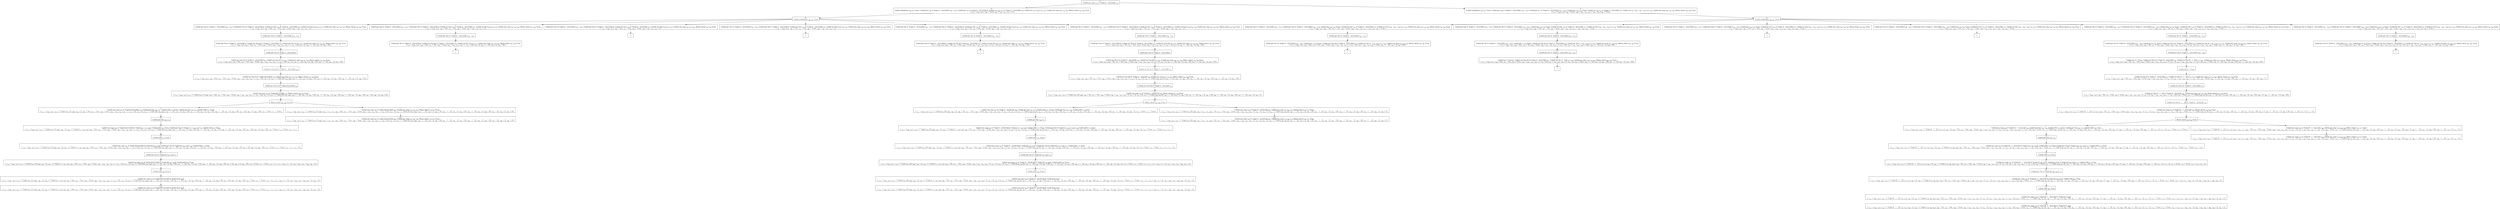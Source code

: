 digraph {
    graph [rankdir=TB
          ,bgcolor=transparent];
    node [shape=box
         ,fillcolor=white
         ,style=filled];
    0 [label=<O <BR/> Unfold one_step v<SUB>12</SUB> (C Triple [1 : [2] [] [0]]) v<SUB>14</SUB>>];
    1 [label=<C <BR/> Unfold notEqStick v<SUB>46</SUB> v<SUB>47</SUB> Trueo, Unfold get v<SUB>46</SUB> (C Triple [1 : [2] [] [0]]) (v<SUB>50</SUB> : v<SUB>51</SUB>), Unfold get v<SUB>47</SUB> (C Triple [1 : [2] [] [0]]) [], Unfold set v<SUB>46</SUB> v<SUB>51</SUB> (C Triple [1 : [2] [] [0]]) v<SUB>53</SUB>, Unfold set v<SUB>47</SUB> [v<SUB>50</SUB>] v<SUB>53</SUB> v<SUB>14</SUB>, Unfold one_step v<SUB>43</SUB> v<SUB>14</SUB> v<SUB>45</SUB>, Memo check v<SUB>45</SUB> v<SUB>44</SUB> Trueo <BR/>  [ v<SUB>12</SUB> &rarr; (v<SUB>46</SUB>, v<SUB>47</SUB>), v<SUB>48</SUB> &rarr; Trueo, v<SUB>49</SUB> &rarr; v<SUB>50</SUB> : v<SUB>51</SUB>, v<SUB>52</SUB> &rarr; [] ] >];
    2 [label=<C <BR/> Unfold notEqStick v<SUB>46</SUB> v<SUB>47</SUB> Trueo, Unfold get v<SUB>46</SUB> (C Triple [1 : [2] [] [0]]) (v<SUB>50</SUB> : v<SUB>51</SUB>), Unfold get v<SUB>47</SUB> (C Triple [1 : [2] [] [0]]) (v<SUB>54</SUB> : v<SUB>55</SUB>), Unfold less v<SUB>50</SUB> v<SUB>54</SUB> Trueo, Unfold set v<SUB>46</SUB> v<SUB>51</SUB> (C Triple [1 : [2] [] [0]]) v<SUB>57</SUB>, Unfold set v<SUB>47</SUB> (v<SUB>50</SUB> : v<SUB>54</SUB> : v<SUB>55</SUB>) v<SUB>57</SUB> v<SUB>14</SUB>, Unfold one_step v<SUB>43</SUB> v<SUB>14</SUB> v<SUB>45</SUB>, Memo check v<SUB>45</SUB> v<SUB>44</SUB> Trueo <BR/>  [ v<SUB>12</SUB> &rarr; (v<SUB>46</SUB>, v<SUB>47</SUB>), v<SUB>48</SUB> &rarr; Trueo, v<SUB>49</SUB> &rarr; v<SUB>50</SUB> : v<SUB>51</SUB>, v<SUB>52</SUB> &rarr; v<SUB>54</SUB> : v<SUB>55</SUB>, v<SUB>56</SUB> &rarr; Trueo ] >];
    3 [label=<O <BR/> Unfold notEqStick v<SUB>46</SUB> v<SUB>47</SUB> Trueo>];
    4 [label=<C <BR/> Unfold get One (C Triple [1 : [2] [] [0]]) (v<SUB>50</SUB> : v<SUB>51</SUB>), Unfold get Two (C Triple [1 : [2] [] [0]]) [], Unfold set One v<SUB>51</SUB> (C Triple [1 : [2] [] [0]]) v<SUB>53</SUB>, Unfold set Two [v<SUB>50</SUB>] v<SUB>53</SUB> v<SUB>14</SUB>, Unfold one_step v<SUB>43</SUB> v<SUB>14</SUB> v<SUB>45</SUB>, Memo check v<SUB>45</SUB> v<SUB>44</SUB> Trueo <BR/>  [ v<SUB>12</SUB> &rarr; (v<SUB>46</SUB>, v<SUB>47</SUB>), v<SUB>46</SUB> &rarr; One, v<SUB>47</SUB> &rarr; Two, v<SUB>48</SUB> &rarr; Trueo, v<SUB>49</SUB> &rarr; v<SUB>50</SUB> : v<SUB>51</SUB>, v<SUB>52</SUB> &rarr; [] ] >];
    5 [label=<C <BR/> Unfold get One (C Triple [1 : [2] [] [0]]) (v<SUB>50</SUB> : v<SUB>51</SUB>), Unfold get Thr (C Triple [1 : [2] [] [0]]) [], Unfold set One v<SUB>51</SUB> (C Triple [1 : [2] [] [0]]) v<SUB>53</SUB>, Unfold set Thr [v<SUB>50</SUB>] v<SUB>53</SUB> v<SUB>14</SUB>, Unfold one_step v<SUB>43</SUB> v<SUB>14</SUB> v<SUB>45</SUB>, Memo check v<SUB>45</SUB> v<SUB>44</SUB> Trueo <BR/>  [ v<SUB>12</SUB> &rarr; (v<SUB>46</SUB>, v<SUB>47</SUB>), v<SUB>46</SUB> &rarr; One, v<SUB>47</SUB> &rarr; Thr, v<SUB>48</SUB> &rarr; Trueo, v<SUB>49</SUB> &rarr; v<SUB>50</SUB> : v<SUB>51</SUB>, v<SUB>52</SUB> &rarr; [] ] >];
    6 [label=<C <BR/> Unfold get Two (C Triple [1 : [2] [] [0]]) (v<SUB>50</SUB> : v<SUB>51</SUB>), Unfold get One (C Triple [1 : [2] [] [0]]) [], Unfold set Two v<SUB>51</SUB> (C Triple [1 : [2] [] [0]]) v<SUB>53</SUB>, Unfold set One [v<SUB>50</SUB>] v<SUB>53</SUB> v<SUB>14</SUB>, Unfold one_step v<SUB>43</SUB> v<SUB>14</SUB> v<SUB>45</SUB>, Memo check v<SUB>45</SUB> v<SUB>44</SUB> Trueo <BR/>  [ v<SUB>12</SUB> &rarr; (v<SUB>46</SUB>, v<SUB>47</SUB>), v<SUB>46</SUB> &rarr; Two, v<SUB>47</SUB> &rarr; One, v<SUB>48</SUB> &rarr; Trueo, v<SUB>49</SUB> &rarr; v<SUB>50</SUB> : v<SUB>51</SUB>, v<SUB>52</SUB> &rarr; [] ] >];
    7 [label=<C <BR/> Unfold get Two (C Triple [1 : [2] [] [0]]) (v<SUB>50</SUB> : v<SUB>51</SUB>), Unfold get Thr (C Triple [1 : [2] [] [0]]) [], Unfold set Two v<SUB>51</SUB> (C Triple [1 : [2] [] [0]]) v<SUB>53</SUB>, Unfold set Thr [v<SUB>50</SUB>] v<SUB>53</SUB> v<SUB>14</SUB>, Unfold one_step v<SUB>43</SUB> v<SUB>14</SUB> v<SUB>45</SUB>, Memo check v<SUB>45</SUB> v<SUB>44</SUB> Trueo <BR/>  [ v<SUB>12</SUB> &rarr; (v<SUB>46</SUB>, v<SUB>47</SUB>), v<SUB>46</SUB> &rarr; Two, v<SUB>47</SUB> &rarr; Thr, v<SUB>48</SUB> &rarr; Trueo, v<SUB>49</SUB> &rarr; v<SUB>50</SUB> : v<SUB>51</SUB>, v<SUB>52</SUB> &rarr; [] ] >];
    8 [label=<C <BR/> Unfold get Thr (C Triple [1 : [2] [] [0]]) (v<SUB>50</SUB> : v<SUB>51</SUB>), Unfold get One (C Triple [1 : [2] [] [0]]) [], Unfold set Thr v<SUB>51</SUB> (C Triple [1 : [2] [] [0]]) v<SUB>53</SUB>, Unfold set One [v<SUB>50</SUB>] v<SUB>53</SUB> v<SUB>14</SUB>, Unfold one_step v<SUB>43</SUB> v<SUB>14</SUB> v<SUB>45</SUB>, Memo check v<SUB>45</SUB> v<SUB>44</SUB> Trueo <BR/>  [ v<SUB>12</SUB> &rarr; (v<SUB>46</SUB>, v<SUB>47</SUB>), v<SUB>46</SUB> &rarr; Thr, v<SUB>47</SUB> &rarr; One, v<SUB>48</SUB> &rarr; Trueo, v<SUB>49</SUB> &rarr; v<SUB>50</SUB> : v<SUB>51</SUB>, v<SUB>52</SUB> &rarr; [] ] >];
    9 [label=<C <BR/> Unfold get Thr (C Triple [1 : [2] [] [0]]) (v<SUB>50</SUB> : v<SUB>51</SUB>), Unfold get Two (C Triple [1 : [2] [] [0]]) [], Unfold set Thr v<SUB>51</SUB> (C Triple [1 : [2] [] [0]]) v<SUB>53</SUB>, Unfold set Two [v<SUB>50</SUB>] v<SUB>53</SUB> v<SUB>14</SUB>, Unfold one_step v<SUB>43</SUB> v<SUB>14</SUB> v<SUB>45</SUB>, Memo check v<SUB>45</SUB> v<SUB>44</SUB> Trueo <BR/>  [ v<SUB>12</SUB> &rarr; (v<SUB>46</SUB>, v<SUB>47</SUB>), v<SUB>46</SUB> &rarr; Thr, v<SUB>47</SUB> &rarr; Two, v<SUB>48</SUB> &rarr; Trueo, v<SUB>49</SUB> &rarr; v<SUB>50</SUB> : v<SUB>51</SUB>, v<SUB>52</SUB> &rarr; [] ] >];
    10 [label=<O <BR/> Unfold get One (C Triple [1 : [2] [] [0]]) (v<SUB>50</SUB> : v<SUB>51</SUB>)>];
    11 [label=<C <BR/> Unfold get Two (C Triple [1 : [2] [] [0]]) [], Unfold set One [2] (C Triple [1 : [2] [] [0]]) v<SUB>53</SUB>, Unfold set Two [1] v<SUB>53</SUB> v<SUB>14</SUB>, Unfold one_step v<SUB>43</SUB> v<SUB>14</SUB> v<SUB>45</SUB>, Memo check v<SUB>45</SUB> v<SUB>44</SUB> Trueo <BR/>  [ v<SUB>12</SUB> &rarr; (v<SUB>46</SUB>, v<SUB>47</SUB>), v<SUB>46</SUB> &rarr; One, v<SUB>47</SUB> &rarr; Two, v<SUB>48</SUB> &rarr; Trueo, v<SUB>49</SUB> &rarr; v<SUB>50</SUB> : v<SUB>51</SUB>, v<SUB>50</SUB> &rarr; 1, v<SUB>51</SUB> &rarr; [2], v<SUB>52</SUB> &rarr; [], v<SUB>58</SUB> &rarr; 1 : [2], v<SUB>59</SUB> &rarr; [], v<SUB>60</SUB> &rarr; [0] ] >];
    12 [label=<O <BR/> Unfold get Two (C Triple [1 : [2] [] [0]]) []>];
    13 [label=<C <BR/> Unfold set One [2] (C Triple [1 : [2] [] [0]]) v<SUB>53</SUB>, Unfold set Two [1] v<SUB>53</SUB> v<SUB>14</SUB>, Unfold one_step v<SUB>43</SUB> v<SUB>14</SUB> v<SUB>45</SUB>, Memo check v<SUB>45</SUB> v<SUB>44</SUB> Trueo <BR/>  [ v<SUB>12</SUB> &rarr; (v<SUB>46</SUB>, v<SUB>47</SUB>), v<SUB>46</SUB> &rarr; One, v<SUB>47</SUB> &rarr; Two, v<SUB>48</SUB> &rarr; Trueo, v<SUB>49</SUB> &rarr; v<SUB>50</SUB> : v<SUB>51</SUB>, v<SUB>50</SUB> &rarr; 1, v<SUB>51</SUB> &rarr; [2], v<SUB>52</SUB> &rarr; [], v<SUB>58</SUB> &rarr; 1 : [2], v<SUB>59</SUB> &rarr; [], v<SUB>60</SUB> &rarr; [0], v<SUB>61</SUB> &rarr; 1 : [2], v<SUB>62</SUB> &rarr; [], v<SUB>63</SUB> &rarr; [0] ] >];
    14 [label=<O <BR/> Unfold set One [2] (C Triple [1 : [2] [] [0]]) v<SUB>53</SUB>>];
    15 [label=<C <BR/> Unfold set Two [1] (C Triple [[2] [] [0]]) v<SUB>14</SUB>, Unfold one_step v<SUB>43</SUB> v<SUB>14</SUB> v<SUB>45</SUB>, Memo check v<SUB>45</SUB> v<SUB>44</SUB> Trueo <BR/>  [ v<SUB>12</SUB> &rarr; (v<SUB>46</SUB>, v<SUB>47</SUB>), v<SUB>46</SUB> &rarr; One, v<SUB>47</SUB> &rarr; Two, v<SUB>48</SUB> &rarr; Trueo, v<SUB>49</SUB> &rarr; v<SUB>50</SUB> : v<SUB>51</SUB>, v<SUB>50</SUB> &rarr; 1, v<SUB>51</SUB> &rarr; [2], v<SUB>52</SUB> &rarr; [], v<SUB>53</SUB> &rarr; C Triple [[2] v<SUB>65</SUB> v<SUB>66</SUB>], v<SUB>58</SUB> &rarr; 1 : [2], v<SUB>59</SUB> &rarr; [], v<SUB>60</SUB> &rarr; [0], v<SUB>61</SUB> &rarr; 1 : [2], v<SUB>62</SUB> &rarr; [], v<SUB>63</SUB> &rarr; [0], v<SUB>64</SUB> &rarr; 1 : [2], v<SUB>65</SUB> &rarr; [], v<SUB>66</SUB> &rarr; [0] ] >];
    16 [label=<O <BR/> Unfold set Two [1] (C Triple [[2] [] [0]]) v<SUB>14</SUB>>];
    17 [label=<C <BR/> Unfold one_step v<SUB>43</SUB> (C Triple [[2] [1] [0]]) v<SUB>45</SUB>, Memo check v<SUB>45</SUB> v<SUB>44</SUB> Trueo <BR/>  [ v<SUB>12</SUB> &rarr; (v<SUB>46</SUB>, v<SUB>47</SUB>), v<SUB>14</SUB> &rarr; C Triple [v<SUB>67</SUB> [1] v<SUB>69</SUB>], v<SUB>46</SUB> &rarr; One, v<SUB>47</SUB> &rarr; Two, v<SUB>48</SUB> &rarr; Trueo, v<SUB>49</SUB> &rarr; v<SUB>50</SUB> : v<SUB>51</SUB>, v<SUB>50</SUB> &rarr; 1, v<SUB>51</SUB> &rarr; [2], v<SUB>52</SUB> &rarr; [], v<SUB>53</SUB> &rarr; C Triple [[2] v<SUB>65</SUB> v<SUB>66</SUB>], v<SUB>58</SUB> &rarr; 1 : [2], v<SUB>59</SUB> &rarr; [], v<SUB>60</SUB> &rarr; [0], v<SUB>61</SUB> &rarr; 1 : [2], v<SUB>62</SUB> &rarr; [], v<SUB>63</SUB> &rarr; [0], v<SUB>64</SUB> &rarr; 1 : [2], v<SUB>65</SUB> &rarr; [], v<SUB>66</SUB> &rarr; [0], v<SUB>67</SUB> &rarr; [2], v<SUB>68</SUB> &rarr; [], v<SUB>69</SUB> &rarr; [0] ] >];
    18 [label=<O <BR/> Memo check v<SUB>45</SUB> v<SUB>44</SUB> Trueo>];
    19 [label=<C <BR/> Unfold one_step v<SUB>43</SUB> (C Triple [[2] [1] [0]]) v<SUB>45</SUB>, Unfold get One v<SUB>45</SUB> v<SUB>72</SUB>, Unfold isNil v<SUB>72</SUB> Trueo, Unfold get Two v<SUB>45</SUB> v<SUB>73</SUB>, Unfold isNil v<SUB>73</SUB> Trueo <BR/>  [ v<SUB>12</SUB> &rarr; (v<SUB>46</SUB>, v<SUB>47</SUB>), v<SUB>14</SUB> &rarr; C Triple [v<SUB>67</SUB> [1] v<SUB>69</SUB>], v<SUB>44</SUB> &rarr; [], v<SUB>46</SUB> &rarr; One, v<SUB>47</SUB> &rarr; Two, v<SUB>48</SUB> &rarr; Trueo, v<SUB>49</SUB> &rarr; v<SUB>50</SUB> : v<SUB>51</SUB>, v<SUB>50</SUB> &rarr; 1, v<SUB>51</SUB> &rarr; [2], v<SUB>52</SUB> &rarr; [], v<SUB>53</SUB> &rarr; C Triple [[2] v<SUB>65</SUB> v<SUB>66</SUB>], v<SUB>58</SUB> &rarr; 1 : [2], v<SUB>59</SUB> &rarr; [], v<SUB>60</SUB> &rarr; [0], v<SUB>61</SUB> &rarr; 1 : [2], v<SUB>62</SUB> &rarr; [], v<SUB>63</SUB> &rarr; [0], v<SUB>64</SUB> &rarr; 1 : [2], v<SUB>65</SUB> &rarr; [], v<SUB>66</SUB> &rarr; [0], v<SUB>67</SUB> &rarr; [2], v<SUB>68</SUB> &rarr; [], v<SUB>69</SUB> &rarr; [0], v<SUB>70</SUB> &rarr; Trueo, v<SUB>71</SUB> &rarr; Trueo ] >];
    20 [label=<C <BR/> Unfold one_step v<SUB>43</SUB> (C Triple [[2] [1] [0]]) v<SUB>45</SUB>, Unfold one_step v<SUB>74</SUB> v<SUB>45</SUB> v<SUB>76</SUB>, Memo check v<SUB>76</SUB> v<SUB>75</SUB> Trueo <BR/>  [ v<SUB>12</SUB> &rarr; (v<SUB>46</SUB>, v<SUB>47</SUB>), v<SUB>14</SUB> &rarr; C Triple [v<SUB>67</SUB> [1] v<SUB>69</SUB>], v<SUB>44</SUB> &rarr; v<SUB>74</SUB> : v<SUB>75</SUB>, v<SUB>46</SUB> &rarr; One, v<SUB>47</SUB> &rarr; Two, v<SUB>48</SUB> &rarr; Trueo, v<SUB>49</SUB> &rarr; v<SUB>50</SUB> : v<SUB>51</SUB>, v<SUB>50</SUB> &rarr; 1, v<SUB>51</SUB> &rarr; [2], v<SUB>52</SUB> &rarr; [], v<SUB>53</SUB> &rarr; C Triple [[2] v<SUB>65</SUB> v<SUB>66</SUB>], v<SUB>58</SUB> &rarr; 1 : [2], v<SUB>59</SUB> &rarr; [], v<SUB>60</SUB> &rarr; [0], v<SUB>61</SUB> &rarr; 1 : [2], v<SUB>62</SUB> &rarr; [], v<SUB>63</SUB> &rarr; [0], v<SUB>64</SUB> &rarr; 1 : [2], v<SUB>65</SUB> &rarr; [], v<SUB>66</SUB> &rarr; [0], v<SUB>67</SUB> &rarr; [2], v<SUB>68</SUB> &rarr; [], v<SUB>69</SUB> &rarr; [0] ] >];
    21 [label=<O <BR/> Unfold get One v<SUB>45</SUB> v<SUB>72</SUB>>];
    22 [label=<C <BR/> Unfold one_step v<SUB>43</SUB> (C Triple [[2] [1] [0]]) (C Triple [v<SUB>77</SUB> v<SUB>78</SUB> v<SUB>79</SUB>]), Unfold isNil v<SUB>77</SUB> Trueo, Unfold get Two (C Triple [v<SUB>77</SUB> v<SUB>78</SUB> v<SUB>79</SUB>]) v<SUB>73</SUB>, Unfold isNil v<SUB>73</SUB> Trueo <BR/>  [ v<SUB>12</SUB> &rarr; (v<SUB>46</SUB>, v<SUB>47</SUB>), v<SUB>14</SUB> &rarr; C Triple [v<SUB>67</SUB> [1] v<SUB>69</SUB>], v<SUB>44</SUB> &rarr; [], v<SUB>45</SUB> &rarr; C Triple [v<SUB>77</SUB> v<SUB>78</SUB> v<SUB>79</SUB>], v<SUB>46</SUB> &rarr; One, v<SUB>47</SUB> &rarr; Two, v<SUB>48</SUB> &rarr; Trueo, v<SUB>49</SUB> &rarr; v<SUB>50</SUB> : v<SUB>51</SUB>, v<SUB>50</SUB> &rarr; 1, v<SUB>51</SUB> &rarr; [2], v<SUB>52</SUB> &rarr; [], v<SUB>53</SUB> &rarr; C Triple [[2] v<SUB>65</SUB> v<SUB>66</SUB>], v<SUB>58</SUB> &rarr; 1 : [2], v<SUB>59</SUB> &rarr; [], v<SUB>60</SUB> &rarr; [0], v<SUB>61</SUB> &rarr; 1 : [2], v<SUB>62</SUB> &rarr; [], v<SUB>63</SUB> &rarr; [0], v<SUB>64</SUB> &rarr; 1 : [2], v<SUB>65</SUB> &rarr; [], v<SUB>66</SUB> &rarr; [0], v<SUB>67</SUB> &rarr; [2], v<SUB>68</SUB> &rarr; [], v<SUB>69</SUB> &rarr; [0], v<SUB>70</SUB> &rarr; Trueo, v<SUB>71</SUB> &rarr; Trueo, v<SUB>72</SUB> &rarr; v<SUB>77</SUB> ] >];
    23 [label=<O <BR/> Unfold isNil v<SUB>77</SUB> Trueo>];
    24 [label=<C <BR/> Unfold one_step v<SUB>43</SUB> (C Triple [[2] [1] [0]]) (C Triple [[] v<SUB>78</SUB> v<SUB>79</SUB>]), Unfold get Two (C Triple [[] v<SUB>78</SUB> v<SUB>79</SUB>]) v<SUB>73</SUB>, Unfold isNil v<SUB>73</SUB> Trueo <BR/>  [ v<SUB>12</SUB> &rarr; (v<SUB>46</SUB>, v<SUB>47</SUB>), v<SUB>14</SUB> &rarr; C Triple [v<SUB>67</SUB> [1] v<SUB>69</SUB>], v<SUB>44</SUB> &rarr; [], v<SUB>45</SUB> &rarr; C Triple [v<SUB>77</SUB> v<SUB>78</SUB> v<SUB>79</SUB>], v<SUB>46</SUB> &rarr; One, v<SUB>47</SUB> &rarr; Two, v<SUB>48</SUB> &rarr; Trueo, v<SUB>49</SUB> &rarr; v<SUB>50</SUB> : v<SUB>51</SUB>, v<SUB>50</SUB> &rarr; 1, v<SUB>51</SUB> &rarr; [2], v<SUB>52</SUB> &rarr; [], v<SUB>53</SUB> &rarr; C Triple [[2] v<SUB>65</SUB> v<SUB>66</SUB>], v<SUB>58</SUB> &rarr; 1 : [2], v<SUB>59</SUB> &rarr; [], v<SUB>60</SUB> &rarr; [0], v<SUB>61</SUB> &rarr; 1 : [2], v<SUB>62</SUB> &rarr; [], v<SUB>63</SUB> &rarr; [0], v<SUB>64</SUB> &rarr; 1 : [2], v<SUB>65</SUB> &rarr; [], v<SUB>66</SUB> &rarr; [0], v<SUB>67</SUB> &rarr; [2], v<SUB>68</SUB> &rarr; [], v<SUB>69</SUB> &rarr; [0], v<SUB>70</SUB> &rarr; Trueo, v<SUB>71</SUB> &rarr; Trueo, v<SUB>72</SUB> &rarr; v<SUB>77</SUB>, v<SUB>77</SUB> &rarr; [] ] >];
    25 [label=<O <BR/> Unfold get Two (C Triple [[] v<SUB>78</SUB> v<SUB>79</SUB>]) v<SUB>73</SUB>>];
    26 [label=<C <BR/> Unfold one_step v<SUB>43</SUB> (C Triple [[2] [1] [0]]) (C Triple [[] v<SUB>83</SUB> v<SUB>84</SUB>]), Unfold isNil v<SUB>83</SUB> Trueo <BR/>  [ v<SUB>12</SUB> &rarr; (v<SUB>46</SUB>, v<SUB>47</SUB>), v<SUB>14</SUB> &rarr; C Triple [v<SUB>67</SUB> [1] v<SUB>69</SUB>], v<SUB>44</SUB> &rarr; [], v<SUB>45</SUB> &rarr; C Triple [v<SUB>77</SUB> v<SUB>78</SUB> v<SUB>79</SUB>], v<SUB>46</SUB> &rarr; One, v<SUB>47</SUB> &rarr; Two, v<SUB>48</SUB> &rarr; Trueo, v<SUB>49</SUB> &rarr; v<SUB>50</SUB> : v<SUB>51</SUB>, v<SUB>50</SUB> &rarr; 1, v<SUB>51</SUB> &rarr; [2], v<SUB>52</SUB> &rarr; [], v<SUB>53</SUB> &rarr; C Triple [[2] v<SUB>65</SUB> v<SUB>66</SUB>], v<SUB>58</SUB> &rarr; 1 : [2], v<SUB>59</SUB> &rarr; [], v<SUB>60</SUB> &rarr; [0], v<SUB>61</SUB> &rarr; 1 : [2], v<SUB>62</SUB> &rarr; [], v<SUB>63</SUB> &rarr; [0], v<SUB>64</SUB> &rarr; 1 : [2], v<SUB>65</SUB> &rarr; [], v<SUB>66</SUB> &rarr; [0], v<SUB>67</SUB> &rarr; [2], v<SUB>68</SUB> &rarr; [], v<SUB>69</SUB> &rarr; [0], v<SUB>70</SUB> &rarr; Trueo, v<SUB>71</SUB> &rarr; Trueo, v<SUB>72</SUB> &rarr; v<SUB>77</SUB>, v<SUB>73</SUB> &rarr; v<SUB>83</SUB>, v<SUB>77</SUB> &rarr; [], v<SUB>78</SUB> &rarr; v<SUB>83</SUB>, v<SUB>79</SUB> &rarr; v<SUB>84</SUB>, v<SUB>82</SUB> &rarr; [] ] >];
    27 [label=<O <BR/> Unfold isNil v<SUB>83</SUB> Trueo>];
    28 [label=<C <BR/> Unfold one_step v<SUB>43</SUB> (C Triple [[2] [1] [0]]) (C Triple [[] [] v<SUB>84</SUB>]) <BR/>  [ v<SUB>12</SUB> &rarr; (v<SUB>46</SUB>, v<SUB>47</SUB>), v<SUB>14</SUB> &rarr; C Triple [v<SUB>67</SUB> [1] v<SUB>69</SUB>], v<SUB>44</SUB> &rarr; [], v<SUB>45</SUB> &rarr; C Triple [v<SUB>77</SUB> v<SUB>78</SUB> v<SUB>79</SUB>], v<SUB>46</SUB> &rarr; One, v<SUB>47</SUB> &rarr; Two, v<SUB>48</SUB> &rarr; Trueo, v<SUB>49</SUB> &rarr; v<SUB>50</SUB> : v<SUB>51</SUB>, v<SUB>50</SUB> &rarr; 1, v<SUB>51</SUB> &rarr; [2], v<SUB>52</SUB> &rarr; [], v<SUB>53</SUB> &rarr; C Triple [[2] v<SUB>65</SUB> v<SUB>66</SUB>], v<SUB>58</SUB> &rarr; 1 : [2], v<SUB>59</SUB> &rarr; [], v<SUB>60</SUB> &rarr; [0], v<SUB>61</SUB> &rarr; 1 : [2], v<SUB>62</SUB> &rarr; [], v<SUB>63</SUB> &rarr; [0], v<SUB>64</SUB> &rarr; 1 : [2], v<SUB>65</SUB> &rarr; [], v<SUB>66</SUB> &rarr; [0], v<SUB>67</SUB> &rarr; [2], v<SUB>68</SUB> &rarr; [], v<SUB>69</SUB> &rarr; [0], v<SUB>70</SUB> &rarr; Trueo, v<SUB>71</SUB> &rarr; Trueo, v<SUB>72</SUB> &rarr; v<SUB>77</SUB>, v<SUB>73</SUB> &rarr; v<SUB>83</SUB>, v<SUB>77</SUB> &rarr; [], v<SUB>78</SUB> &rarr; v<SUB>83</SUB>, v<SUB>79</SUB> &rarr; v<SUB>84</SUB>, v<SUB>82</SUB> &rarr; [], v<SUB>83</SUB> &rarr; [] ] >];
    29 [label=<Leaf <BR/> Unfold one_step v<SUB>43</SUB> (C Triple [[2] [1] [0]]) (C Triple [[] [] v<SUB>84</SUB>]) <BR/>  [ v<SUB>12</SUB> &rarr; (v<SUB>46</SUB>, v<SUB>47</SUB>), v<SUB>14</SUB> &rarr; C Triple [v<SUB>67</SUB> [1] v<SUB>69</SUB>], v<SUB>44</SUB> &rarr; [], v<SUB>45</SUB> &rarr; C Triple [v<SUB>77</SUB> v<SUB>78</SUB> v<SUB>79</SUB>], v<SUB>46</SUB> &rarr; One, v<SUB>47</SUB> &rarr; Two, v<SUB>48</SUB> &rarr; Trueo, v<SUB>49</SUB> &rarr; v<SUB>50</SUB> : v<SUB>51</SUB>, v<SUB>50</SUB> &rarr; 1, v<SUB>51</SUB> &rarr; [2], v<SUB>52</SUB> &rarr; [], v<SUB>53</SUB> &rarr; C Triple [[2] v<SUB>65</SUB> v<SUB>66</SUB>], v<SUB>58</SUB> &rarr; 1 : [2], v<SUB>59</SUB> &rarr; [], v<SUB>60</SUB> &rarr; [0], v<SUB>61</SUB> &rarr; 1 : [2], v<SUB>62</SUB> &rarr; [], v<SUB>63</SUB> &rarr; [0], v<SUB>64</SUB> &rarr; 1 : [2], v<SUB>65</SUB> &rarr; [], v<SUB>66</SUB> &rarr; [0], v<SUB>67</SUB> &rarr; [2], v<SUB>68</SUB> &rarr; [], v<SUB>69</SUB> &rarr; [0], v<SUB>70</SUB> &rarr; Trueo, v<SUB>71</SUB> &rarr; Trueo, v<SUB>72</SUB> &rarr; v<SUB>77</SUB>, v<SUB>73</SUB> &rarr; v<SUB>83</SUB>, v<SUB>77</SUB> &rarr; [], v<SUB>78</SUB> &rarr; v<SUB>83</SUB>, v<SUB>79</SUB> &rarr; v<SUB>84</SUB>, v<SUB>82</SUB> &rarr; [], v<SUB>83</SUB> &rarr; [] ] >];
    30 [label=<Leaf <BR/> Unfold one_step v<SUB>43</SUB> (C Triple [[2] [1] [0]]) v<SUB>45</SUB>, Unfold one_step v<SUB>74</SUB> v<SUB>45</SUB> v<SUB>76</SUB>, Memo check v<SUB>76</SUB> v<SUB>75</SUB> Trueo <BR/>  [ v<SUB>12</SUB> &rarr; (v<SUB>46</SUB>, v<SUB>47</SUB>), v<SUB>14</SUB> &rarr; C Triple [v<SUB>67</SUB> [1] v<SUB>69</SUB>], v<SUB>44</SUB> &rarr; v<SUB>74</SUB> : v<SUB>75</SUB>, v<SUB>46</SUB> &rarr; One, v<SUB>47</SUB> &rarr; Two, v<SUB>48</SUB> &rarr; Trueo, v<SUB>49</SUB> &rarr; v<SUB>50</SUB> : v<SUB>51</SUB>, v<SUB>50</SUB> &rarr; 1, v<SUB>51</SUB> &rarr; [2], v<SUB>52</SUB> &rarr; [], v<SUB>53</SUB> &rarr; C Triple [[2] v<SUB>65</SUB> v<SUB>66</SUB>], v<SUB>58</SUB> &rarr; 1 : [2], v<SUB>59</SUB> &rarr; [], v<SUB>60</SUB> &rarr; [0], v<SUB>61</SUB> &rarr; 1 : [2], v<SUB>62</SUB> &rarr; [], v<SUB>63</SUB> &rarr; [0], v<SUB>64</SUB> &rarr; 1 : [2], v<SUB>65</SUB> &rarr; [], v<SUB>66</SUB> &rarr; [0], v<SUB>67</SUB> &rarr; [2], v<SUB>68</SUB> &rarr; [], v<SUB>69</SUB> &rarr; [0] ] >];
    31 [label=<O <BR/> Unfold get One (C Triple [1 : [2] [] [0]]) (v<SUB>50</SUB> : v<SUB>51</SUB>)>];
    32 [label=<C <BR/> Unfold get Thr (C Triple [1 : [2] [] [0]]) [], Unfold set One [2] (C Triple [1 : [2] [] [0]]) v<SUB>53</SUB>, Unfold set Thr [1] v<SUB>53</SUB> v<SUB>14</SUB>, Unfold one_step v<SUB>43</SUB> v<SUB>14</SUB> v<SUB>45</SUB>, Memo check v<SUB>45</SUB> v<SUB>44</SUB> Trueo <BR/>  [ v<SUB>12</SUB> &rarr; (v<SUB>46</SUB>, v<SUB>47</SUB>), v<SUB>46</SUB> &rarr; One, v<SUB>47</SUB> &rarr; Thr, v<SUB>48</SUB> &rarr; Trueo, v<SUB>49</SUB> &rarr; v<SUB>50</SUB> : v<SUB>51</SUB>, v<SUB>50</SUB> &rarr; 1, v<SUB>51</SUB> &rarr; [2], v<SUB>52</SUB> &rarr; [], v<SUB>58</SUB> &rarr; 1 : [2], v<SUB>59</SUB> &rarr; [], v<SUB>60</SUB> &rarr; [0] ] >];
    33 [label=<_|_>];
    34 [label=<_|_>];
    35 [label=<_|_>];
    36 [label=<O <BR/> Unfold get Thr (C Triple [1 : [2] [] [0]]) (v<SUB>50</SUB> : v<SUB>51</SUB>)>];
    37 [label=<C <BR/> Unfold get One (C Triple [1 : [2] [] [0]]) [], Unfold set Thr [] (C Triple [1 : [2] [] [0]]) v<SUB>53</SUB>, Unfold set One [0] v<SUB>53</SUB> v<SUB>14</SUB>, Unfold one_step v<SUB>43</SUB> v<SUB>14</SUB> v<SUB>45</SUB>, Memo check v<SUB>45</SUB> v<SUB>44</SUB> Trueo <BR/>  [ v<SUB>12</SUB> &rarr; (v<SUB>46</SUB>, v<SUB>47</SUB>), v<SUB>46</SUB> &rarr; Thr, v<SUB>47</SUB> &rarr; One, v<SUB>48</SUB> &rarr; Trueo, v<SUB>49</SUB> &rarr; v<SUB>50</SUB> : v<SUB>51</SUB>, v<SUB>50</SUB> &rarr; 0, v<SUB>51</SUB> &rarr; [], v<SUB>52</SUB> &rarr; [], v<SUB>58</SUB> &rarr; 1 : [2], v<SUB>59</SUB> &rarr; [], v<SUB>60</SUB> &rarr; [0] ] >];
    38 [label=<_|_>];
    39 [label=<O <BR/> Unfold get Thr (C Triple [1 : [2] [] [0]]) (v<SUB>50</SUB> : v<SUB>51</SUB>)>];
    40 [label=<C <BR/> Unfold get Two (C Triple [1 : [2] [] [0]]) [], Unfold set Thr [] (C Triple [1 : [2] [] [0]]) v<SUB>53</SUB>, Unfold set Two [0] v<SUB>53</SUB> v<SUB>14</SUB>, Unfold one_step v<SUB>43</SUB> v<SUB>14</SUB> v<SUB>45</SUB>, Memo check v<SUB>45</SUB> v<SUB>44</SUB> Trueo <BR/>  [ v<SUB>12</SUB> &rarr; (v<SUB>46</SUB>, v<SUB>47</SUB>), v<SUB>46</SUB> &rarr; Thr, v<SUB>47</SUB> &rarr; Two, v<SUB>48</SUB> &rarr; Trueo, v<SUB>49</SUB> &rarr; v<SUB>50</SUB> : v<SUB>51</SUB>, v<SUB>50</SUB> &rarr; 0, v<SUB>51</SUB> &rarr; [], v<SUB>52</SUB> &rarr; [], v<SUB>58</SUB> &rarr; 1 : [2], v<SUB>59</SUB> &rarr; [], v<SUB>60</SUB> &rarr; [0] ] >];
    41 [label=<O <BR/> Unfold get Two (C Triple [1 : [2] [] [0]]) []>];
    42 [label=<C <BR/> Unfold set Thr [] (C Triple [1 : [2] [] [0]]) v<SUB>53</SUB>, Unfold set Two [0] v<SUB>53</SUB> v<SUB>14</SUB>, Unfold one_step v<SUB>43</SUB> v<SUB>14</SUB> v<SUB>45</SUB>, Memo check v<SUB>45</SUB> v<SUB>44</SUB> Trueo <BR/>  [ v<SUB>12</SUB> &rarr; (v<SUB>46</SUB>, v<SUB>47</SUB>), v<SUB>46</SUB> &rarr; Thr, v<SUB>47</SUB> &rarr; Two, v<SUB>48</SUB> &rarr; Trueo, v<SUB>49</SUB> &rarr; v<SUB>50</SUB> : v<SUB>51</SUB>, v<SUB>50</SUB> &rarr; 0, v<SUB>51</SUB> &rarr; [], v<SUB>52</SUB> &rarr; [], v<SUB>58</SUB> &rarr; 1 : [2], v<SUB>59</SUB> &rarr; [], v<SUB>60</SUB> &rarr; [0], v<SUB>61</SUB> &rarr; 1 : [2], v<SUB>62</SUB> &rarr; [], v<SUB>63</SUB> &rarr; [0] ] >];
    43 [label=<O <BR/> Unfold set Thr [] (C Triple [1 : [2] [] [0]]) v<SUB>53</SUB>>];
    44 [label=<C <BR/> Unfold set Two [0] (C Triple [1 : [2] [] []]) v<SUB>14</SUB>, Unfold one_step v<SUB>43</SUB> v<SUB>14</SUB> v<SUB>45</SUB>, Memo check v<SUB>45</SUB> v<SUB>44</SUB> Trueo <BR/>  [ v<SUB>12</SUB> &rarr; (v<SUB>46</SUB>, v<SUB>47</SUB>), v<SUB>46</SUB> &rarr; Thr, v<SUB>47</SUB> &rarr; Two, v<SUB>48</SUB> &rarr; Trueo, v<SUB>49</SUB> &rarr; v<SUB>50</SUB> : v<SUB>51</SUB>, v<SUB>50</SUB> &rarr; 0, v<SUB>51</SUB> &rarr; [], v<SUB>52</SUB> &rarr; [], v<SUB>53</SUB> &rarr; C Triple [v<SUB>64</SUB> v<SUB>65</SUB> []], v<SUB>58</SUB> &rarr; 1 : [2], v<SUB>59</SUB> &rarr; [], v<SUB>60</SUB> &rarr; [0], v<SUB>61</SUB> &rarr; 1 : [2], v<SUB>62</SUB> &rarr; [], v<SUB>63</SUB> &rarr; [0], v<SUB>64</SUB> &rarr; 1 : [2], v<SUB>65</SUB> &rarr; [], v<SUB>66</SUB> &rarr; [0] ] >];
    45 [label=<O <BR/> Unfold set Two [0] (C Triple [1 : [2] [] []]) v<SUB>14</SUB>>];
    46 [label=<C <BR/> Unfold one_step v<SUB>43</SUB> (C Triple [1 : [2] [0] []]) v<SUB>45</SUB>, Memo check v<SUB>45</SUB> v<SUB>44</SUB> Trueo <BR/>  [ v<SUB>12</SUB> &rarr; (v<SUB>46</SUB>, v<SUB>47</SUB>), v<SUB>14</SUB> &rarr; C Triple [v<SUB>67</SUB> [0] v<SUB>69</SUB>], v<SUB>46</SUB> &rarr; Thr, v<SUB>47</SUB> &rarr; Two, v<SUB>48</SUB> &rarr; Trueo, v<SUB>49</SUB> &rarr; v<SUB>50</SUB> : v<SUB>51</SUB>, v<SUB>50</SUB> &rarr; 0, v<SUB>51</SUB> &rarr; [], v<SUB>52</SUB> &rarr; [], v<SUB>53</SUB> &rarr; C Triple [v<SUB>64</SUB> v<SUB>65</SUB> []], v<SUB>58</SUB> &rarr; 1 : [2], v<SUB>59</SUB> &rarr; [], v<SUB>60</SUB> &rarr; [0], v<SUB>61</SUB> &rarr; 1 : [2], v<SUB>62</SUB> &rarr; [], v<SUB>63</SUB> &rarr; [0], v<SUB>64</SUB> &rarr; 1 : [2], v<SUB>65</SUB> &rarr; [], v<SUB>66</SUB> &rarr; [0], v<SUB>67</SUB> &rarr; 1 : [2], v<SUB>68</SUB> &rarr; [], v<SUB>69</SUB> &rarr; [] ] >];
    47 [label=<O <BR/> Memo check v<SUB>45</SUB> v<SUB>44</SUB> Trueo>];
    48 [label=<C <BR/> Unfold one_step v<SUB>43</SUB> (C Triple [1 : [2] [0] []]) v<SUB>45</SUB>, Unfold get One v<SUB>45</SUB> v<SUB>72</SUB>, Unfold isNil v<SUB>72</SUB> Trueo, Unfold get Two v<SUB>45</SUB> v<SUB>73</SUB>, Unfold isNil v<SUB>73</SUB> Trueo <BR/>  [ v<SUB>12</SUB> &rarr; (v<SUB>46</SUB>, v<SUB>47</SUB>), v<SUB>14</SUB> &rarr; C Triple [v<SUB>67</SUB> [0] v<SUB>69</SUB>], v<SUB>44</SUB> &rarr; [], v<SUB>46</SUB> &rarr; Thr, v<SUB>47</SUB> &rarr; Two, v<SUB>48</SUB> &rarr; Trueo, v<SUB>49</SUB> &rarr; v<SUB>50</SUB> : v<SUB>51</SUB>, v<SUB>50</SUB> &rarr; 0, v<SUB>51</SUB> &rarr; [], v<SUB>52</SUB> &rarr; [], v<SUB>53</SUB> &rarr; C Triple [v<SUB>64</SUB> v<SUB>65</SUB> []], v<SUB>58</SUB> &rarr; 1 : [2], v<SUB>59</SUB> &rarr; [], v<SUB>60</SUB> &rarr; [0], v<SUB>61</SUB> &rarr; 1 : [2], v<SUB>62</SUB> &rarr; [], v<SUB>63</SUB> &rarr; [0], v<SUB>64</SUB> &rarr; 1 : [2], v<SUB>65</SUB> &rarr; [], v<SUB>66</SUB> &rarr; [0], v<SUB>67</SUB> &rarr; 1 : [2], v<SUB>68</SUB> &rarr; [], v<SUB>69</SUB> &rarr; [], v<SUB>70</SUB> &rarr; Trueo, v<SUB>71</SUB> &rarr; Trueo ] >];
    49 [label=<C <BR/> Unfold one_step v<SUB>43</SUB> (C Triple [1 : [2] [0] []]) v<SUB>45</SUB>, Unfold one_step v<SUB>74</SUB> v<SUB>45</SUB> v<SUB>76</SUB>, Memo check v<SUB>76</SUB> v<SUB>75</SUB> Trueo <BR/>  [ v<SUB>12</SUB> &rarr; (v<SUB>46</SUB>, v<SUB>47</SUB>), v<SUB>14</SUB> &rarr; C Triple [v<SUB>67</SUB> [0] v<SUB>69</SUB>], v<SUB>44</SUB> &rarr; v<SUB>74</SUB> : v<SUB>75</SUB>, v<SUB>46</SUB> &rarr; Thr, v<SUB>47</SUB> &rarr; Two, v<SUB>48</SUB> &rarr; Trueo, v<SUB>49</SUB> &rarr; v<SUB>50</SUB> : v<SUB>51</SUB>, v<SUB>50</SUB> &rarr; 0, v<SUB>51</SUB> &rarr; [], v<SUB>52</SUB> &rarr; [], v<SUB>53</SUB> &rarr; C Triple [v<SUB>64</SUB> v<SUB>65</SUB> []], v<SUB>58</SUB> &rarr; 1 : [2], v<SUB>59</SUB> &rarr; [], v<SUB>60</SUB> &rarr; [0], v<SUB>61</SUB> &rarr; 1 : [2], v<SUB>62</SUB> &rarr; [], v<SUB>63</SUB> &rarr; [0], v<SUB>64</SUB> &rarr; 1 : [2], v<SUB>65</SUB> &rarr; [], v<SUB>66</SUB> &rarr; [0], v<SUB>67</SUB> &rarr; 1 : [2], v<SUB>68</SUB> &rarr; [], v<SUB>69</SUB> &rarr; [] ] >];
    50 [label=<O <BR/> Unfold get One v<SUB>45</SUB> v<SUB>72</SUB>>];
    51 [label=<C <BR/> Unfold one_step v<SUB>43</SUB> (C Triple [1 : [2] [0] []]) (C Triple [v<SUB>77</SUB> v<SUB>78</SUB> v<SUB>79</SUB>]), Unfold isNil v<SUB>77</SUB> Trueo, Unfold get Two (C Triple [v<SUB>77</SUB> v<SUB>78</SUB> v<SUB>79</SUB>]) v<SUB>73</SUB>, Unfold isNil v<SUB>73</SUB> Trueo <BR/>  [ v<SUB>12</SUB> &rarr; (v<SUB>46</SUB>, v<SUB>47</SUB>), v<SUB>14</SUB> &rarr; C Triple [v<SUB>67</SUB> [0] v<SUB>69</SUB>], v<SUB>44</SUB> &rarr; [], v<SUB>45</SUB> &rarr; C Triple [v<SUB>77</SUB> v<SUB>78</SUB> v<SUB>79</SUB>], v<SUB>46</SUB> &rarr; Thr, v<SUB>47</SUB> &rarr; Two, v<SUB>48</SUB> &rarr; Trueo, v<SUB>49</SUB> &rarr; v<SUB>50</SUB> : v<SUB>51</SUB>, v<SUB>50</SUB> &rarr; 0, v<SUB>51</SUB> &rarr; [], v<SUB>52</SUB> &rarr; [], v<SUB>53</SUB> &rarr; C Triple [v<SUB>64</SUB> v<SUB>65</SUB> []], v<SUB>58</SUB> &rarr; 1 : [2], v<SUB>59</SUB> &rarr; [], v<SUB>60</SUB> &rarr; [0], v<SUB>61</SUB> &rarr; 1 : [2], v<SUB>62</SUB> &rarr; [], v<SUB>63</SUB> &rarr; [0], v<SUB>64</SUB> &rarr; 1 : [2], v<SUB>65</SUB> &rarr; [], v<SUB>66</SUB> &rarr; [0], v<SUB>67</SUB> &rarr; 1 : [2], v<SUB>68</SUB> &rarr; [], v<SUB>69</SUB> &rarr; [], v<SUB>70</SUB> &rarr; Trueo, v<SUB>71</SUB> &rarr; Trueo, v<SUB>72</SUB> &rarr; v<SUB>77</SUB> ] >];
    52 [label=<O <BR/> Unfold isNil v<SUB>77</SUB> Trueo>];
    53 [label=<C <BR/> Unfold one_step v<SUB>43</SUB> (C Triple [1 : [2] [0] []]) (C Triple [[] v<SUB>78</SUB> v<SUB>79</SUB>]), Unfold get Two (C Triple [[] v<SUB>78</SUB> v<SUB>79</SUB>]) v<SUB>73</SUB>, Unfold isNil v<SUB>73</SUB> Trueo <BR/>  [ v<SUB>12</SUB> &rarr; (v<SUB>46</SUB>, v<SUB>47</SUB>), v<SUB>14</SUB> &rarr; C Triple [v<SUB>67</SUB> [0] v<SUB>69</SUB>], v<SUB>44</SUB> &rarr; [], v<SUB>45</SUB> &rarr; C Triple [v<SUB>77</SUB> v<SUB>78</SUB> v<SUB>79</SUB>], v<SUB>46</SUB> &rarr; Thr, v<SUB>47</SUB> &rarr; Two, v<SUB>48</SUB> &rarr; Trueo, v<SUB>49</SUB> &rarr; v<SUB>50</SUB> : v<SUB>51</SUB>, v<SUB>50</SUB> &rarr; 0, v<SUB>51</SUB> &rarr; [], v<SUB>52</SUB> &rarr; [], v<SUB>53</SUB> &rarr; C Triple [v<SUB>64</SUB> v<SUB>65</SUB> []], v<SUB>58</SUB> &rarr; 1 : [2], v<SUB>59</SUB> &rarr; [], v<SUB>60</SUB> &rarr; [0], v<SUB>61</SUB> &rarr; 1 : [2], v<SUB>62</SUB> &rarr; [], v<SUB>63</SUB> &rarr; [0], v<SUB>64</SUB> &rarr; 1 : [2], v<SUB>65</SUB> &rarr; [], v<SUB>66</SUB> &rarr; [0], v<SUB>67</SUB> &rarr; 1 : [2], v<SUB>68</SUB> &rarr; [], v<SUB>69</SUB> &rarr; [], v<SUB>70</SUB> &rarr; Trueo, v<SUB>71</SUB> &rarr; Trueo, v<SUB>72</SUB> &rarr; v<SUB>77</SUB>, v<SUB>77</SUB> &rarr; [] ] >];
    54 [label=<O <BR/> Unfold get Two (C Triple [[] v<SUB>78</SUB> v<SUB>79</SUB>]) v<SUB>73</SUB>>];
    55 [label=<C <BR/> Unfold one_step v<SUB>43</SUB> (C Triple [1 : [2] [0] []]) (C Triple [[] v<SUB>83</SUB> v<SUB>84</SUB>]), Unfold isNil v<SUB>83</SUB> Trueo <BR/>  [ v<SUB>12</SUB> &rarr; (v<SUB>46</SUB>, v<SUB>47</SUB>), v<SUB>14</SUB> &rarr; C Triple [v<SUB>67</SUB> [0] v<SUB>69</SUB>], v<SUB>44</SUB> &rarr; [], v<SUB>45</SUB> &rarr; C Triple [v<SUB>77</SUB> v<SUB>78</SUB> v<SUB>79</SUB>], v<SUB>46</SUB> &rarr; Thr, v<SUB>47</SUB> &rarr; Two, v<SUB>48</SUB> &rarr; Trueo, v<SUB>49</SUB> &rarr; v<SUB>50</SUB> : v<SUB>51</SUB>, v<SUB>50</SUB> &rarr; 0, v<SUB>51</SUB> &rarr; [], v<SUB>52</SUB> &rarr; [], v<SUB>53</SUB> &rarr; C Triple [v<SUB>64</SUB> v<SUB>65</SUB> []], v<SUB>58</SUB> &rarr; 1 : [2], v<SUB>59</SUB> &rarr; [], v<SUB>60</SUB> &rarr; [0], v<SUB>61</SUB> &rarr; 1 : [2], v<SUB>62</SUB> &rarr; [], v<SUB>63</SUB> &rarr; [0], v<SUB>64</SUB> &rarr; 1 : [2], v<SUB>65</SUB> &rarr; [], v<SUB>66</SUB> &rarr; [0], v<SUB>67</SUB> &rarr; 1 : [2], v<SUB>68</SUB> &rarr; [], v<SUB>69</SUB> &rarr; [], v<SUB>70</SUB> &rarr; Trueo, v<SUB>71</SUB> &rarr; Trueo, v<SUB>72</SUB> &rarr; v<SUB>77</SUB>, v<SUB>73</SUB> &rarr; v<SUB>83</SUB>, v<SUB>77</SUB> &rarr; [], v<SUB>78</SUB> &rarr; v<SUB>83</SUB>, v<SUB>79</SUB> &rarr; v<SUB>84</SUB>, v<SUB>82</SUB> &rarr; [] ] >];
    56 [label=<O <BR/> Unfold isNil v<SUB>83</SUB> Trueo>];
    57 [label=<C <BR/> Unfold one_step v<SUB>43</SUB> (C Triple [1 : [2] [0] []]) (C Triple [[] [] v<SUB>84</SUB>]) <BR/>  [ v<SUB>12</SUB> &rarr; (v<SUB>46</SUB>, v<SUB>47</SUB>), v<SUB>14</SUB> &rarr; C Triple [v<SUB>67</SUB> [0] v<SUB>69</SUB>], v<SUB>44</SUB> &rarr; [], v<SUB>45</SUB> &rarr; C Triple [v<SUB>77</SUB> v<SUB>78</SUB> v<SUB>79</SUB>], v<SUB>46</SUB> &rarr; Thr, v<SUB>47</SUB> &rarr; Two, v<SUB>48</SUB> &rarr; Trueo, v<SUB>49</SUB> &rarr; v<SUB>50</SUB> : v<SUB>51</SUB>, v<SUB>50</SUB> &rarr; 0, v<SUB>51</SUB> &rarr; [], v<SUB>52</SUB> &rarr; [], v<SUB>53</SUB> &rarr; C Triple [v<SUB>64</SUB> v<SUB>65</SUB> []], v<SUB>58</SUB> &rarr; 1 : [2], v<SUB>59</SUB> &rarr; [], v<SUB>60</SUB> &rarr; [0], v<SUB>61</SUB> &rarr; 1 : [2], v<SUB>62</SUB> &rarr; [], v<SUB>63</SUB> &rarr; [0], v<SUB>64</SUB> &rarr; 1 : [2], v<SUB>65</SUB> &rarr; [], v<SUB>66</SUB> &rarr; [0], v<SUB>67</SUB> &rarr; 1 : [2], v<SUB>68</SUB> &rarr; [], v<SUB>69</SUB> &rarr; [], v<SUB>70</SUB> &rarr; Trueo, v<SUB>71</SUB> &rarr; Trueo, v<SUB>72</SUB> &rarr; v<SUB>77</SUB>, v<SUB>73</SUB> &rarr; v<SUB>83</SUB>, v<SUB>77</SUB> &rarr; [], v<SUB>78</SUB> &rarr; v<SUB>83</SUB>, v<SUB>79</SUB> &rarr; v<SUB>84</SUB>, v<SUB>82</SUB> &rarr; [], v<SUB>83</SUB> &rarr; [] ] >];
    58 [label=<Leaf <BR/> Unfold one_step v<SUB>43</SUB> (C Triple [1 : [2] [0] []]) (C Triple [[] [] v<SUB>84</SUB>]) <BR/>  [ v<SUB>12</SUB> &rarr; (v<SUB>46</SUB>, v<SUB>47</SUB>), v<SUB>14</SUB> &rarr; C Triple [v<SUB>67</SUB> [0] v<SUB>69</SUB>], v<SUB>44</SUB> &rarr; [], v<SUB>45</SUB> &rarr; C Triple [v<SUB>77</SUB> v<SUB>78</SUB> v<SUB>79</SUB>], v<SUB>46</SUB> &rarr; Thr, v<SUB>47</SUB> &rarr; Two, v<SUB>48</SUB> &rarr; Trueo, v<SUB>49</SUB> &rarr; v<SUB>50</SUB> : v<SUB>51</SUB>, v<SUB>50</SUB> &rarr; 0, v<SUB>51</SUB> &rarr; [], v<SUB>52</SUB> &rarr; [], v<SUB>53</SUB> &rarr; C Triple [v<SUB>64</SUB> v<SUB>65</SUB> []], v<SUB>58</SUB> &rarr; 1 : [2], v<SUB>59</SUB> &rarr; [], v<SUB>60</SUB> &rarr; [0], v<SUB>61</SUB> &rarr; 1 : [2], v<SUB>62</SUB> &rarr; [], v<SUB>63</SUB> &rarr; [0], v<SUB>64</SUB> &rarr; 1 : [2], v<SUB>65</SUB> &rarr; [], v<SUB>66</SUB> &rarr; [0], v<SUB>67</SUB> &rarr; 1 : [2], v<SUB>68</SUB> &rarr; [], v<SUB>69</SUB> &rarr; [], v<SUB>70</SUB> &rarr; Trueo, v<SUB>71</SUB> &rarr; Trueo, v<SUB>72</SUB> &rarr; v<SUB>77</SUB>, v<SUB>73</SUB> &rarr; v<SUB>83</SUB>, v<SUB>77</SUB> &rarr; [], v<SUB>78</SUB> &rarr; v<SUB>83</SUB>, v<SUB>79</SUB> &rarr; v<SUB>84</SUB>, v<SUB>82</SUB> &rarr; [], v<SUB>83</SUB> &rarr; [] ] >];
    59 [label=<Leaf <BR/> Unfold one_step v<SUB>43</SUB> (C Triple [1 : [2] [0] []]) v<SUB>45</SUB>, Unfold one_step v<SUB>74</SUB> v<SUB>45</SUB> v<SUB>76</SUB>, Memo check v<SUB>76</SUB> v<SUB>75</SUB> Trueo <BR/>  [ v<SUB>12</SUB> &rarr; (v<SUB>46</SUB>, v<SUB>47</SUB>), v<SUB>14</SUB> &rarr; C Triple [v<SUB>67</SUB> [0] v<SUB>69</SUB>], v<SUB>44</SUB> &rarr; v<SUB>74</SUB> : v<SUB>75</SUB>, v<SUB>46</SUB> &rarr; Thr, v<SUB>47</SUB> &rarr; Two, v<SUB>48</SUB> &rarr; Trueo, v<SUB>49</SUB> &rarr; v<SUB>50</SUB> : v<SUB>51</SUB>, v<SUB>50</SUB> &rarr; 0, v<SUB>51</SUB> &rarr; [], v<SUB>52</SUB> &rarr; [], v<SUB>53</SUB> &rarr; C Triple [v<SUB>64</SUB> v<SUB>65</SUB> []], v<SUB>58</SUB> &rarr; 1 : [2], v<SUB>59</SUB> &rarr; [], v<SUB>60</SUB> &rarr; [0], v<SUB>61</SUB> &rarr; 1 : [2], v<SUB>62</SUB> &rarr; [], v<SUB>63</SUB> &rarr; [0], v<SUB>64</SUB> &rarr; 1 : [2], v<SUB>65</SUB> &rarr; [], v<SUB>66</SUB> &rarr; [0], v<SUB>67</SUB> &rarr; 1 : [2], v<SUB>68</SUB> &rarr; [], v<SUB>69</SUB> &rarr; [] ] >];
    60 [label=<O <BR/> Unfold notEqStick v<SUB>46</SUB> v<SUB>47</SUB> Trueo>];
    61 [label=<C <BR/> Unfold get One (C Triple [1 : [2] [] [0]]) (v<SUB>50</SUB> : v<SUB>51</SUB>), Unfold get Two (C Triple [1 : [2] [] [0]]) (v<SUB>54</SUB> : v<SUB>55</SUB>), Unfold less v<SUB>50</SUB> v<SUB>54</SUB> Trueo, Unfold set One v<SUB>51</SUB> (C Triple [1 : [2] [] [0]]) v<SUB>57</SUB>, Unfold set Two (v<SUB>50</SUB> : v<SUB>54</SUB> : v<SUB>55</SUB>) v<SUB>57</SUB> v<SUB>14</SUB>, Unfold one_step v<SUB>43</SUB> v<SUB>14</SUB> v<SUB>45</SUB>, Memo check v<SUB>45</SUB> v<SUB>44</SUB> Trueo <BR/>  [ v<SUB>12</SUB> &rarr; (v<SUB>46</SUB>, v<SUB>47</SUB>), v<SUB>46</SUB> &rarr; One, v<SUB>47</SUB> &rarr; Two, v<SUB>48</SUB> &rarr; Trueo, v<SUB>49</SUB> &rarr; v<SUB>50</SUB> : v<SUB>51</SUB>, v<SUB>52</SUB> &rarr; v<SUB>54</SUB> : v<SUB>55</SUB>, v<SUB>56</SUB> &rarr; Trueo ] >];
    62 [label=<C <BR/> Unfold get One (C Triple [1 : [2] [] [0]]) (v<SUB>50</SUB> : v<SUB>51</SUB>), Unfold get Thr (C Triple [1 : [2] [] [0]]) (v<SUB>54</SUB> : v<SUB>55</SUB>), Unfold less v<SUB>50</SUB> v<SUB>54</SUB> Trueo, Unfold set One v<SUB>51</SUB> (C Triple [1 : [2] [] [0]]) v<SUB>57</SUB>, Unfold set Thr (v<SUB>50</SUB> : v<SUB>54</SUB> : v<SUB>55</SUB>) v<SUB>57</SUB> v<SUB>14</SUB>, Unfold one_step v<SUB>43</SUB> v<SUB>14</SUB> v<SUB>45</SUB>, Memo check v<SUB>45</SUB> v<SUB>44</SUB> Trueo <BR/>  [ v<SUB>12</SUB> &rarr; (v<SUB>46</SUB>, v<SUB>47</SUB>), v<SUB>46</SUB> &rarr; One, v<SUB>47</SUB> &rarr; Thr, v<SUB>48</SUB> &rarr; Trueo, v<SUB>49</SUB> &rarr; v<SUB>50</SUB> : v<SUB>51</SUB>, v<SUB>52</SUB> &rarr; v<SUB>54</SUB> : v<SUB>55</SUB>, v<SUB>56</SUB> &rarr; Trueo ] >];
    63 [label=<C <BR/> Unfold get Two (C Triple [1 : [2] [] [0]]) (v<SUB>50</SUB> : v<SUB>51</SUB>), Unfold get One (C Triple [1 : [2] [] [0]]) (v<SUB>54</SUB> : v<SUB>55</SUB>), Unfold less v<SUB>50</SUB> v<SUB>54</SUB> Trueo, Unfold set Two v<SUB>51</SUB> (C Triple [1 : [2] [] [0]]) v<SUB>57</SUB>, Unfold set One (v<SUB>50</SUB> : v<SUB>54</SUB> : v<SUB>55</SUB>) v<SUB>57</SUB> v<SUB>14</SUB>, Unfold one_step v<SUB>43</SUB> v<SUB>14</SUB> v<SUB>45</SUB>, Memo check v<SUB>45</SUB> v<SUB>44</SUB> Trueo <BR/>  [ v<SUB>12</SUB> &rarr; (v<SUB>46</SUB>, v<SUB>47</SUB>), v<SUB>46</SUB> &rarr; Two, v<SUB>47</SUB> &rarr; One, v<SUB>48</SUB> &rarr; Trueo, v<SUB>49</SUB> &rarr; v<SUB>50</SUB> : v<SUB>51</SUB>, v<SUB>52</SUB> &rarr; v<SUB>54</SUB> : v<SUB>55</SUB>, v<SUB>56</SUB> &rarr; Trueo ] >];
    64 [label=<C <BR/> Unfold get Two (C Triple [1 : [2] [] [0]]) (v<SUB>50</SUB> : v<SUB>51</SUB>), Unfold get Thr (C Triple [1 : [2] [] [0]]) (v<SUB>54</SUB> : v<SUB>55</SUB>), Unfold less v<SUB>50</SUB> v<SUB>54</SUB> Trueo, Unfold set Two v<SUB>51</SUB> (C Triple [1 : [2] [] [0]]) v<SUB>57</SUB>, Unfold set Thr (v<SUB>50</SUB> : v<SUB>54</SUB> : v<SUB>55</SUB>) v<SUB>57</SUB> v<SUB>14</SUB>, Unfold one_step v<SUB>43</SUB> v<SUB>14</SUB> v<SUB>45</SUB>, Memo check v<SUB>45</SUB> v<SUB>44</SUB> Trueo <BR/>  [ v<SUB>12</SUB> &rarr; (v<SUB>46</SUB>, v<SUB>47</SUB>), v<SUB>46</SUB> &rarr; Two, v<SUB>47</SUB> &rarr; Thr, v<SUB>48</SUB> &rarr; Trueo, v<SUB>49</SUB> &rarr; v<SUB>50</SUB> : v<SUB>51</SUB>, v<SUB>52</SUB> &rarr; v<SUB>54</SUB> : v<SUB>55</SUB>, v<SUB>56</SUB> &rarr; Trueo ] >];
    65 [label=<C <BR/> Unfold get Thr (C Triple [1 : [2] [] [0]]) (v<SUB>50</SUB> : v<SUB>51</SUB>), Unfold get One (C Triple [1 : [2] [] [0]]) (v<SUB>54</SUB> : v<SUB>55</SUB>), Unfold less v<SUB>50</SUB> v<SUB>54</SUB> Trueo, Unfold set Thr v<SUB>51</SUB> (C Triple [1 : [2] [] [0]]) v<SUB>57</SUB>, Unfold set One (v<SUB>50</SUB> : v<SUB>54</SUB> : v<SUB>55</SUB>) v<SUB>57</SUB> v<SUB>14</SUB>, Unfold one_step v<SUB>43</SUB> v<SUB>14</SUB> v<SUB>45</SUB>, Memo check v<SUB>45</SUB> v<SUB>44</SUB> Trueo <BR/>  [ v<SUB>12</SUB> &rarr; (v<SUB>46</SUB>, v<SUB>47</SUB>), v<SUB>46</SUB> &rarr; Thr, v<SUB>47</SUB> &rarr; One, v<SUB>48</SUB> &rarr; Trueo, v<SUB>49</SUB> &rarr; v<SUB>50</SUB> : v<SUB>51</SUB>, v<SUB>52</SUB> &rarr; v<SUB>54</SUB> : v<SUB>55</SUB>, v<SUB>56</SUB> &rarr; Trueo ] >];
    66 [label=<C <BR/> Unfold get Thr (C Triple [1 : [2] [] [0]]) (v<SUB>50</SUB> : v<SUB>51</SUB>), Unfold get Two (C Triple [1 : [2] [] [0]]) (v<SUB>54</SUB> : v<SUB>55</SUB>), Unfold less v<SUB>50</SUB> v<SUB>54</SUB> Trueo, Unfold set Thr v<SUB>51</SUB> (C Triple [1 : [2] [] [0]]) v<SUB>57</SUB>, Unfold set Two (v<SUB>50</SUB> : v<SUB>54</SUB> : v<SUB>55</SUB>) v<SUB>57</SUB> v<SUB>14</SUB>, Unfold one_step v<SUB>43</SUB> v<SUB>14</SUB> v<SUB>45</SUB>, Memo check v<SUB>45</SUB> v<SUB>44</SUB> Trueo <BR/>  [ v<SUB>12</SUB> &rarr; (v<SUB>46</SUB>, v<SUB>47</SUB>), v<SUB>46</SUB> &rarr; Thr, v<SUB>47</SUB> &rarr; Two, v<SUB>48</SUB> &rarr; Trueo, v<SUB>49</SUB> &rarr; v<SUB>50</SUB> : v<SUB>51</SUB>, v<SUB>52</SUB> &rarr; v<SUB>54</SUB> : v<SUB>55</SUB>, v<SUB>56</SUB> &rarr; Trueo ] >];
    67 [label=<O <BR/> Unfold get One (C Triple [1 : [2] [] [0]]) (v<SUB>50</SUB> : v<SUB>51</SUB>)>];
    68 [label=<C <BR/> Unfold get Two (C Triple [1 : [2] [] [0]]) (v<SUB>54</SUB> : v<SUB>55</SUB>), Unfold less 1 v<SUB>54</SUB> Trueo, Unfold set One [2] (C Triple [1 : [2] [] [0]]) v<SUB>57</SUB>, Unfold set Two (1 : v<SUB>54</SUB> : v<SUB>55</SUB>) v<SUB>57</SUB> v<SUB>14</SUB>, Unfold one_step v<SUB>43</SUB> v<SUB>14</SUB> v<SUB>45</SUB>, Memo check v<SUB>45</SUB> v<SUB>44</SUB> Trueo <BR/>  [ v<SUB>12</SUB> &rarr; (v<SUB>46</SUB>, v<SUB>47</SUB>), v<SUB>46</SUB> &rarr; One, v<SUB>47</SUB> &rarr; Two, v<SUB>48</SUB> &rarr; Trueo, v<SUB>49</SUB> &rarr; v<SUB>50</SUB> : v<SUB>51</SUB>, v<SUB>50</SUB> &rarr; 1, v<SUB>51</SUB> &rarr; [2], v<SUB>52</SUB> &rarr; v<SUB>54</SUB> : v<SUB>55</SUB>, v<SUB>56</SUB> &rarr; Trueo, v<SUB>58</SUB> &rarr; 1 : [2], v<SUB>59</SUB> &rarr; [], v<SUB>60</SUB> &rarr; [0] ] >];
    69 [label=<_|_>];
    70 [label=<O <BR/> Unfold get One (C Triple [1 : [2] [] [0]]) (v<SUB>50</SUB> : v<SUB>51</SUB>)>];
    71 [label=<C <BR/> Unfold get Thr (C Triple [1 : [2] [] [0]]) (v<SUB>54</SUB> : v<SUB>55</SUB>), Unfold less 1 v<SUB>54</SUB> Trueo, Unfold set One [2] (C Triple [1 : [2] [] [0]]) v<SUB>57</SUB>, Unfold set Thr (1 : v<SUB>54</SUB> : v<SUB>55</SUB>) v<SUB>57</SUB> v<SUB>14</SUB>, Unfold one_step v<SUB>43</SUB> v<SUB>14</SUB> v<SUB>45</SUB>, Memo check v<SUB>45</SUB> v<SUB>44</SUB> Trueo <BR/>  [ v<SUB>12</SUB> &rarr; (v<SUB>46</SUB>, v<SUB>47</SUB>), v<SUB>46</SUB> &rarr; One, v<SUB>47</SUB> &rarr; Thr, v<SUB>48</SUB> &rarr; Trueo, v<SUB>49</SUB> &rarr; v<SUB>50</SUB> : v<SUB>51</SUB>, v<SUB>50</SUB> &rarr; 1, v<SUB>51</SUB> &rarr; [2], v<SUB>52</SUB> &rarr; v<SUB>54</SUB> : v<SUB>55</SUB>, v<SUB>56</SUB> &rarr; Trueo, v<SUB>58</SUB> &rarr; 1 : [2], v<SUB>59</SUB> &rarr; [], v<SUB>60</SUB> &rarr; [0] ] >];
    72 [label=<O <BR/> Unfold get Thr (C Triple [1 : [2] [] [0]]) (v<SUB>54</SUB> : v<SUB>55</SUB>)>];
    73 [label=<C <BR/> Unfold less 1 0 Trueo, Unfold set One [2] (C Triple [1 : [2] [] [0]]) v<SUB>57</SUB>, Unfold set Thr (1 : [0]) v<SUB>57</SUB> v<SUB>14</SUB>, Unfold one_step v<SUB>43</SUB> v<SUB>14</SUB> v<SUB>45</SUB>, Memo check v<SUB>45</SUB> v<SUB>44</SUB> Trueo <BR/>  [ v<SUB>12</SUB> &rarr; (v<SUB>46</SUB>, v<SUB>47</SUB>), v<SUB>46</SUB> &rarr; One, v<SUB>47</SUB> &rarr; Thr, v<SUB>48</SUB> &rarr; Trueo, v<SUB>49</SUB> &rarr; v<SUB>50</SUB> : v<SUB>51</SUB>, v<SUB>50</SUB> &rarr; 1, v<SUB>51</SUB> &rarr; [2], v<SUB>52</SUB> &rarr; v<SUB>54</SUB> : v<SUB>55</SUB>, v<SUB>54</SUB> &rarr; 0, v<SUB>55</SUB> &rarr; [], v<SUB>56</SUB> &rarr; Trueo, v<SUB>58</SUB> &rarr; 1 : [2], v<SUB>59</SUB> &rarr; [], v<SUB>60</SUB> &rarr; [0], v<SUB>61</SUB> &rarr; 1 : [2], v<SUB>62</SUB> &rarr; [], v<SUB>63</SUB> &rarr; [0] ] >];
    74 [label=<_|_>];
    75 [label=<_|_>];
    76 [label=<_|_>];
    77 [label=<O <BR/> Unfold get Thr (C Triple [1 : [2] [] [0]]) (v<SUB>50</SUB> : v<SUB>51</SUB>)>];
    78 [label=<C <BR/> Unfold get One (C Triple [1 : [2] [] [0]]) (v<SUB>54</SUB> : v<SUB>55</SUB>), Unfold less 0 v<SUB>54</SUB> Trueo, Unfold set Thr [] (C Triple [1 : [2] [] [0]]) v<SUB>57</SUB>, Unfold set One (0 : v<SUB>54</SUB> : v<SUB>55</SUB>) v<SUB>57</SUB> v<SUB>14</SUB>, Unfold one_step v<SUB>43</SUB> v<SUB>14</SUB> v<SUB>45</SUB>, Memo check v<SUB>45</SUB> v<SUB>44</SUB> Trueo <BR/>  [ v<SUB>12</SUB> &rarr; (v<SUB>46</SUB>, v<SUB>47</SUB>), v<SUB>46</SUB> &rarr; Thr, v<SUB>47</SUB> &rarr; One, v<SUB>48</SUB> &rarr; Trueo, v<SUB>49</SUB> &rarr; v<SUB>50</SUB> : v<SUB>51</SUB>, v<SUB>50</SUB> &rarr; 0, v<SUB>51</SUB> &rarr; [], v<SUB>52</SUB> &rarr; v<SUB>54</SUB> : v<SUB>55</SUB>, v<SUB>56</SUB> &rarr; Trueo, v<SUB>58</SUB> &rarr; 1 : [2], v<SUB>59</SUB> &rarr; [], v<SUB>60</SUB> &rarr; [0] ] >];
    79 [label=<O <BR/> Unfold get One (C Triple [1 : [2] [] [0]]) (v<SUB>54</SUB> : v<SUB>55</SUB>)>];
    80 [label=<C <BR/> Unfold less 0 1 Trueo, Unfold set Thr [] (C Triple [1 : [2] [] [0]]) v<SUB>57</SUB>, Unfold set One (0 : 1 : [2]) v<SUB>57</SUB> v<SUB>14</SUB>, Unfold one_step v<SUB>43</SUB> v<SUB>14</SUB> v<SUB>45</SUB>, Memo check v<SUB>45</SUB> v<SUB>44</SUB> Trueo <BR/>  [ v<SUB>12</SUB> &rarr; (v<SUB>46</SUB>, v<SUB>47</SUB>), v<SUB>46</SUB> &rarr; Thr, v<SUB>47</SUB> &rarr; One, v<SUB>48</SUB> &rarr; Trueo, v<SUB>49</SUB> &rarr; v<SUB>50</SUB> : v<SUB>51</SUB>, v<SUB>50</SUB> &rarr; 0, v<SUB>51</SUB> &rarr; [], v<SUB>52</SUB> &rarr; v<SUB>54</SUB> : v<SUB>55</SUB>, v<SUB>54</SUB> &rarr; 1, v<SUB>55</SUB> &rarr; [2], v<SUB>56</SUB> &rarr; Trueo, v<SUB>58</SUB> &rarr; 1 : [2], v<SUB>59</SUB> &rarr; [], v<SUB>60</SUB> &rarr; [0], v<SUB>61</SUB> &rarr; 1 : [2], v<SUB>62</SUB> &rarr; [], v<SUB>63</SUB> &rarr; [0] ] >];
    81 [label=<O <BR/> Unfold less 0 1 Trueo>];
    82 [label=<C <BR/> Unfold set Thr [] (C Triple [1 : [2] [] [0]]) v<SUB>57</SUB>, Unfold set One (0 : 1 : [2]) v<SUB>57</SUB> v<SUB>14</SUB>, Unfold one_step v<SUB>43</SUB> v<SUB>14</SUB> v<SUB>45</SUB>, Memo check v<SUB>45</SUB> v<SUB>44</SUB> Trueo <BR/>  [ v<SUB>12</SUB> &rarr; (v<SUB>46</SUB>, v<SUB>47</SUB>), v<SUB>46</SUB> &rarr; Thr, v<SUB>47</SUB> &rarr; One, v<SUB>48</SUB> &rarr; Trueo, v<SUB>49</SUB> &rarr; v<SUB>50</SUB> : v<SUB>51</SUB>, v<SUB>50</SUB> &rarr; 0, v<SUB>51</SUB> &rarr; [], v<SUB>52</SUB> &rarr; v<SUB>54</SUB> : v<SUB>55</SUB>, v<SUB>54</SUB> &rarr; 1, v<SUB>55</SUB> &rarr; [2], v<SUB>56</SUB> &rarr; Trueo, v<SUB>58</SUB> &rarr; 1 : [2], v<SUB>59</SUB> &rarr; [], v<SUB>60</SUB> &rarr; [0], v<SUB>61</SUB> &rarr; 1 : [2], v<SUB>62</SUB> &rarr; [], v<SUB>63</SUB> &rarr; [0], v<SUB>64</SUB> &rarr; 0 ] >];
    83 [label=<O <BR/> Unfold set Thr [] (C Triple [1 : [2] [] [0]]) v<SUB>57</SUB>>];
    84 [label=<C <BR/> Unfold set One (0 : 1 : [2]) (C Triple [1 : [2] [] []]) v<SUB>14</SUB>, Unfold one_step v<SUB>43</SUB> v<SUB>14</SUB> v<SUB>45</SUB>, Memo check v<SUB>45</SUB> v<SUB>44</SUB> Trueo <BR/>  [ v<SUB>12</SUB> &rarr; (v<SUB>46</SUB>, v<SUB>47</SUB>), v<SUB>46</SUB> &rarr; Thr, v<SUB>47</SUB> &rarr; One, v<SUB>48</SUB> &rarr; Trueo, v<SUB>49</SUB> &rarr; v<SUB>50</SUB> : v<SUB>51</SUB>, v<SUB>50</SUB> &rarr; 0, v<SUB>51</SUB> &rarr; [], v<SUB>52</SUB> &rarr; v<SUB>54</SUB> : v<SUB>55</SUB>, v<SUB>54</SUB> &rarr; 1, v<SUB>55</SUB> &rarr; [2], v<SUB>56</SUB> &rarr; Trueo, v<SUB>57</SUB> &rarr; C Triple [v<SUB>66</SUB> v<SUB>67</SUB> []], v<SUB>58</SUB> &rarr; 1 : [2], v<SUB>59</SUB> &rarr; [], v<SUB>60</SUB> &rarr; [0], v<SUB>61</SUB> &rarr; 1 : [2], v<SUB>62</SUB> &rarr; [], v<SUB>63</SUB> &rarr; [0], v<SUB>64</SUB> &rarr; 0, v<SUB>66</SUB> &rarr; 1 : [2], v<SUB>67</SUB> &rarr; [], v<SUB>68</SUB> &rarr; [0] ] >];
    85 [label=<O <BR/> Unfold set One (0 : 1 : [2]) (C Triple [1 : [2] [] []]) v<SUB>14</SUB>>];
    86 [label=<C <BR/> Unfold one_step v<SUB>43</SUB> (C Triple [0 : 1 : [2] [] []]) v<SUB>45</SUB>, Memo check v<SUB>45</SUB> v<SUB>44</SUB> Trueo <BR/>  [ v<SUB>12</SUB> &rarr; (v<SUB>46</SUB>, v<SUB>47</SUB>), v<SUB>14</SUB> &rarr; C Triple [0 : 1 : [2] v<SUB>70</SUB> v<SUB>71</SUB>], v<SUB>46</SUB> &rarr; Thr, v<SUB>47</SUB> &rarr; One, v<SUB>48</SUB> &rarr; Trueo, v<SUB>49</SUB> &rarr; v<SUB>50</SUB> : v<SUB>51</SUB>, v<SUB>50</SUB> &rarr; 0, v<SUB>51</SUB> &rarr; [], v<SUB>52</SUB> &rarr; v<SUB>54</SUB> : v<SUB>55</SUB>, v<SUB>54</SUB> &rarr; 1, v<SUB>55</SUB> &rarr; [2], v<SUB>56</SUB> &rarr; Trueo, v<SUB>57</SUB> &rarr; C Triple [v<SUB>66</SUB> v<SUB>67</SUB> []], v<SUB>58</SUB> &rarr; 1 : [2], v<SUB>59</SUB> &rarr; [], v<SUB>60</SUB> &rarr; [0], v<SUB>61</SUB> &rarr; 1 : [2], v<SUB>62</SUB> &rarr; [], v<SUB>63</SUB> &rarr; [0], v<SUB>64</SUB> &rarr; 0, v<SUB>66</SUB> &rarr; 1 : [2], v<SUB>67</SUB> &rarr; [], v<SUB>68</SUB> &rarr; [0], v<SUB>69</SUB> &rarr; 1 : [2], v<SUB>70</SUB> &rarr; [], v<SUB>71</SUB> &rarr; [] ] >];
    87 [label=<O <BR/> Memo check v<SUB>45</SUB> v<SUB>44</SUB> Trueo>];
    88 [label=<C <BR/> Unfold one_step v<SUB>43</SUB> (C Triple [0 : 1 : [2] [] []]) v<SUB>45</SUB>, Unfold get One v<SUB>45</SUB> v<SUB>74</SUB>, Unfold isNil v<SUB>74</SUB> Trueo, Unfold get Two v<SUB>45</SUB> v<SUB>75</SUB>, Unfold isNil v<SUB>75</SUB> Trueo <BR/>  [ v<SUB>12</SUB> &rarr; (v<SUB>46</SUB>, v<SUB>47</SUB>), v<SUB>14</SUB> &rarr; C Triple [0 : 1 : [2] v<SUB>70</SUB> v<SUB>71</SUB>], v<SUB>44</SUB> &rarr; [], v<SUB>46</SUB> &rarr; Thr, v<SUB>47</SUB> &rarr; One, v<SUB>48</SUB> &rarr; Trueo, v<SUB>49</SUB> &rarr; v<SUB>50</SUB> : v<SUB>51</SUB>, v<SUB>50</SUB> &rarr; 0, v<SUB>51</SUB> &rarr; [], v<SUB>52</SUB> &rarr; v<SUB>54</SUB> : v<SUB>55</SUB>, v<SUB>54</SUB> &rarr; 1, v<SUB>55</SUB> &rarr; [2], v<SUB>56</SUB> &rarr; Trueo, v<SUB>57</SUB> &rarr; C Triple [v<SUB>66</SUB> v<SUB>67</SUB> []], v<SUB>58</SUB> &rarr; 1 : [2], v<SUB>59</SUB> &rarr; [], v<SUB>60</SUB> &rarr; [0], v<SUB>61</SUB> &rarr; 1 : [2], v<SUB>62</SUB> &rarr; [], v<SUB>63</SUB> &rarr; [0], v<SUB>64</SUB> &rarr; 0, v<SUB>66</SUB> &rarr; 1 : [2], v<SUB>67</SUB> &rarr; [], v<SUB>68</SUB> &rarr; [0], v<SUB>69</SUB> &rarr; 1 : [2], v<SUB>70</SUB> &rarr; [], v<SUB>71</SUB> &rarr; [], v<SUB>72</SUB> &rarr; Trueo, v<SUB>73</SUB> &rarr; Trueo ] >];
    89 [label=<C <BR/> Unfold one_step v<SUB>43</SUB> (C Triple [0 : 1 : [2] [] []]) v<SUB>45</SUB>, Unfold one_step v<SUB>76</SUB> v<SUB>45</SUB> v<SUB>78</SUB>, Memo check v<SUB>78</SUB> v<SUB>77</SUB> Trueo <BR/>  [ v<SUB>12</SUB> &rarr; (v<SUB>46</SUB>, v<SUB>47</SUB>), v<SUB>14</SUB> &rarr; C Triple [0 : 1 : [2] v<SUB>70</SUB> v<SUB>71</SUB>], v<SUB>44</SUB> &rarr; v<SUB>76</SUB> : v<SUB>77</SUB>, v<SUB>46</SUB> &rarr; Thr, v<SUB>47</SUB> &rarr; One, v<SUB>48</SUB> &rarr; Trueo, v<SUB>49</SUB> &rarr; v<SUB>50</SUB> : v<SUB>51</SUB>, v<SUB>50</SUB> &rarr; 0, v<SUB>51</SUB> &rarr; [], v<SUB>52</SUB> &rarr; v<SUB>54</SUB> : v<SUB>55</SUB>, v<SUB>54</SUB> &rarr; 1, v<SUB>55</SUB> &rarr; [2], v<SUB>56</SUB> &rarr; Trueo, v<SUB>57</SUB> &rarr; C Triple [v<SUB>66</SUB> v<SUB>67</SUB> []], v<SUB>58</SUB> &rarr; 1 : [2], v<SUB>59</SUB> &rarr; [], v<SUB>60</SUB> &rarr; [0], v<SUB>61</SUB> &rarr; 1 : [2], v<SUB>62</SUB> &rarr; [], v<SUB>63</SUB> &rarr; [0], v<SUB>64</SUB> &rarr; 0, v<SUB>66</SUB> &rarr; 1 : [2], v<SUB>67</SUB> &rarr; [], v<SUB>68</SUB> &rarr; [0], v<SUB>69</SUB> &rarr; 1 : [2], v<SUB>70</SUB> &rarr; [], v<SUB>71</SUB> &rarr; [] ] >];
    90 [label=<O <BR/> Unfold get One v<SUB>45</SUB> v<SUB>74</SUB>>];
    91 [label=<C <BR/> Unfold one_step v<SUB>43</SUB> (C Triple [0 : 1 : [2] [] []]) (C Triple [v<SUB>79</SUB> v<SUB>80</SUB> v<SUB>81</SUB>]), Unfold isNil v<SUB>79</SUB> Trueo, Unfold get Two (C Triple [v<SUB>79</SUB> v<SUB>80</SUB> v<SUB>81</SUB>]) v<SUB>75</SUB>, Unfold isNil v<SUB>75</SUB> Trueo <BR/>  [ v<SUB>12</SUB> &rarr; (v<SUB>46</SUB>, v<SUB>47</SUB>), v<SUB>14</SUB> &rarr; C Triple [0 : 1 : [2] v<SUB>70</SUB> v<SUB>71</SUB>], v<SUB>44</SUB> &rarr; [], v<SUB>45</SUB> &rarr; C Triple [v<SUB>79</SUB> v<SUB>80</SUB> v<SUB>81</SUB>], v<SUB>46</SUB> &rarr; Thr, v<SUB>47</SUB> &rarr; One, v<SUB>48</SUB> &rarr; Trueo, v<SUB>49</SUB> &rarr; v<SUB>50</SUB> : v<SUB>51</SUB>, v<SUB>50</SUB> &rarr; 0, v<SUB>51</SUB> &rarr; [], v<SUB>52</SUB> &rarr; v<SUB>54</SUB> : v<SUB>55</SUB>, v<SUB>54</SUB> &rarr; 1, v<SUB>55</SUB> &rarr; [2], v<SUB>56</SUB> &rarr; Trueo, v<SUB>57</SUB> &rarr; C Triple [v<SUB>66</SUB> v<SUB>67</SUB> []], v<SUB>58</SUB> &rarr; 1 : [2], v<SUB>59</SUB> &rarr; [], v<SUB>60</SUB> &rarr; [0], v<SUB>61</SUB> &rarr; 1 : [2], v<SUB>62</SUB> &rarr; [], v<SUB>63</SUB> &rarr; [0], v<SUB>64</SUB> &rarr; 0, v<SUB>66</SUB> &rarr; 1 : [2], v<SUB>67</SUB> &rarr; [], v<SUB>68</SUB> &rarr; [0], v<SUB>69</SUB> &rarr; 1 : [2], v<SUB>70</SUB> &rarr; [], v<SUB>71</SUB> &rarr; [], v<SUB>72</SUB> &rarr; Trueo, v<SUB>73</SUB> &rarr; Trueo, v<SUB>74</SUB> &rarr; v<SUB>79</SUB> ] >];
    92 [label=<O <BR/> Unfold isNil v<SUB>79</SUB> Trueo>];
    93 [label=<C <BR/> Unfold one_step v<SUB>43</SUB> (C Triple [0 : 1 : [2] [] []]) (C Triple [[] v<SUB>80</SUB> v<SUB>81</SUB>]), Unfold get Two (C Triple [[] v<SUB>80</SUB> v<SUB>81</SUB>]) v<SUB>75</SUB>, Unfold isNil v<SUB>75</SUB> Trueo <BR/>  [ v<SUB>12</SUB> &rarr; (v<SUB>46</SUB>, v<SUB>47</SUB>), v<SUB>14</SUB> &rarr; C Triple [0 : 1 : [2] v<SUB>70</SUB> v<SUB>71</SUB>], v<SUB>44</SUB> &rarr; [], v<SUB>45</SUB> &rarr; C Triple [v<SUB>79</SUB> v<SUB>80</SUB> v<SUB>81</SUB>], v<SUB>46</SUB> &rarr; Thr, v<SUB>47</SUB> &rarr; One, v<SUB>48</SUB> &rarr; Trueo, v<SUB>49</SUB> &rarr; v<SUB>50</SUB> : v<SUB>51</SUB>, v<SUB>50</SUB> &rarr; 0, v<SUB>51</SUB> &rarr; [], v<SUB>52</SUB> &rarr; v<SUB>54</SUB> : v<SUB>55</SUB>, v<SUB>54</SUB> &rarr; 1, v<SUB>55</SUB> &rarr; [2], v<SUB>56</SUB> &rarr; Trueo, v<SUB>57</SUB> &rarr; C Triple [v<SUB>66</SUB> v<SUB>67</SUB> []], v<SUB>58</SUB> &rarr; 1 : [2], v<SUB>59</SUB> &rarr; [], v<SUB>60</SUB> &rarr; [0], v<SUB>61</SUB> &rarr; 1 : [2], v<SUB>62</SUB> &rarr; [], v<SUB>63</SUB> &rarr; [0], v<SUB>64</SUB> &rarr; 0, v<SUB>66</SUB> &rarr; 1 : [2], v<SUB>67</SUB> &rarr; [], v<SUB>68</SUB> &rarr; [0], v<SUB>69</SUB> &rarr; 1 : [2], v<SUB>70</SUB> &rarr; [], v<SUB>71</SUB> &rarr; [], v<SUB>72</SUB> &rarr; Trueo, v<SUB>73</SUB> &rarr; Trueo, v<SUB>74</SUB> &rarr; v<SUB>79</SUB>, v<SUB>79</SUB> &rarr; [] ] >];
    94 [label=<O <BR/> Unfold get Two (C Triple [[] v<SUB>80</SUB> v<SUB>81</SUB>]) v<SUB>75</SUB>>];
    95 [label=<C <BR/> Unfold one_step v<SUB>43</SUB> (C Triple [0 : 1 : [2] [] []]) (C Triple [[] v<SUB>85</SUB> v<SUB>86</SUB>]), Unfold isNil v<SUB>85</SUB> Trueo <BR/>  [ v<SUB>12</SUB> &rarr; (v<SUB>46</SUB>, v<SUB>47</SUB>), v<SUB>14</SUB> &rarr; C Triple [0 : 1 : [2] v<SUB>70</SUB> v<SUB>71</SUB>], v<SUB>44</SUB> &rarr; [], v<SUB>45</SUB> &rarr; C Triple [v<SUB>79</SUB> v<SUB>80</SUB> v<SUB>81</SUB>], v<SUB>46</SUB> &rarr; Thr, v<SUB>47</SUB> &rarr; One, v<SUB>48</SUB> &rarr; Trueo, v<SUB>49</SUB> &rarr; v<SUB>50</SUB> : v<SUB>51</SUB>, v<SUB>50</SUB> &rarr; 0, v<SUB>51</SUB> &rarr; [], v<SUB>52</SUB> &rarr; v<SUB>54</SUB> : v<SUB>55</SUB>, v<SUB>54</SUB> &rarr; 1, v<SUB>55</SUB> &rarr; [2], v<SUB>56</SUB> &rarr; Trueo, v<SUB>57</SUB> &rarr; C Triple [v<SUB>66</SUB> v<SUB>67</SUB> []], v<SUB>58</SUB> &rarr; 1 : [2], v<SUB>59</SUB> &rarr; [], v<SUB>60</SUB> &rarr; [0], v<SUB>61</SUB> &rarr; 1 : [2], v<SUB>62</SUB> &rarr; [], v<SUB>63</SUB> &rarr; [0], v<SUB>64</SUB> &rarr; 0, v<SUB>66</SUB> &rarr; 1 : [2], v<SUB>67</SUB> &rarr; [], v<SUB>68</SUB> &rarr; [0], v<SUB>69</SUB> &rarr; 1 : [2], v<SUB>70</SUB> &rarr; [], v<SUB>71</SUB> &rarr; [], v<SUB>72</SUB> &rarr; Trueo, v<SUB>73</SUB> &rarr; Trueo, v<SUB>74</SUB> &rarr; v<SUB>79</SUB>, v<SUB>75</SUB> &rarr; v<SUB>85</SUB>, v<SUB>79</SUB> &rarr; [], v<SUB>80</SUB> &rarr; v<SUB>85</SUB>, v<SUB>81</SUB> &rarr; v<SUB>86</SUB>, v<SUB>84</SUB> &rarr; [] ] >];
    96 [label=<O <BR/> Unfold isNil v<SUB>85</SUB> Trueo>];
    97 [label=<C <BR/> Unfold one_step v<SUB>43</SUB> (C Triple [0 : 1 : [2] [] []]) (C Triple [[] [] v<SUB>86</SUB>]) <BR/>  [ v<SUB>12</SUB> &rarr; (v<SUB>46</SUB>, v<SUB>47</SUB>), v<SUB>14</SUB> &rarr; C Triple [0 : 1 : [2] v<SUB>70</SUB> v<SUB>71</SUB>], v<SUB>44</SUB> &rarr; [], v<SUB>45</SUB> &rarr; C Triple [v<SUB>79</SUB> v<SUB>80</SUB> v<SUB>81</SUB>], v<SUB>46</SUB> &rarr; Thr, v<SUB>47</SUB> &rarr; One, v<SUB>48</SUB> &rarr; Trueo, v<SUB>49</SUB> &rarr; v<SUB>50</SUB> : v<SUB>51</SUB>, v<SUB>50</SUB> &rarr; 0, v<SUB>51</SUB> &rarr; [], v<SUB>52</SUB> &rarr; v<SUB>54</SUB> : v<SUB>55</SUB>, v<SUB>54</SUB> &rarr; 1, v<SUB>55</SUB> &rarr; [2], v<SUB>56</SUB> &rarr; Trueo, v<SUB>57</SUB> &rarr; C Triple [v<SUB>66</SUB> v<SUB>67</SUB> []], v<SUB>58</SUB> &rarr; 1 : [2], v<SUB>59</SUB> &rarr; [], v<SUB>60</SUB> &rarr; [0], v<SUB>61</SUB> &rarr; 1 : [2], v<SUB>62</SUB> &rarr; [], v<SUB>63</SUB> &rarr; [0], v<SUB>64</SUB> &rarr; 0, v<SUB>66</SUB> &rarr; 1 : [2], v<SUB>67</SUB> &rarr; [], v<SUB>68</SUB> &rarr; [0], v<SUB>69</SUB> &rarr; 1 : [2], v<SUB>70</SUB> &rarr; [], v<SUB>71</SUB> &rarr; [], v<SUB>72</SUB> &rarr; Trueo, v<SUB>73</SUB> &rarr; Trueo, v<SUB>74</SUB> &rarr; v<SUB>79</SUB>, v<SUB>75</SUB> &rarr; v<SUB>85</SUB>, v<SUB>79</SUB> &rarr; [], v<SUB>80</SUB> &rarr; v<SUB>85</SUB>, v<SUB>81</SUB> &rarr; v<SUB>86</SUB>, v<SUB>84</SUB> &rarr; [], v<SUB>85</SUB> &rarr; [] ] >];
    98 [label=<Leaf <BR/> Unfold one_step v<SUB>43</SUB> (C Triple [0 : 1 : [2] [] []]) (C Triple [[] [] v<SUB>86</SUB>]) <BR/>  [ v<SUB>12</SUB> &rarr; (v<SUB>46</SUB>, v<SUB>47</SUB>), v<SUB>14</SUB> &rarr; C Triple [0 : 1 : [2] v<SUB>70</SUB> v<SUB>71</SUB>], v<SUB>44</SUB> &rarr; [], v<SUB>45</SUB> &rarr; C Triple [v<SUB>79</SUB> v<SUB>80</SUB> v<SUB>81</SUB>], v<SUB>46</SUB> &rarr; Thr, v<SUB>47</SUB> &rarr; One, v<SUB>48</SUB> &rarr; Trueo, v<SUB>49</SUB> &rarr; v<SUB>50</SUB> : v<SUB>51</SUB>, v<SUB>50</SUB> &rarr; 0, v<SUB>51</SUB> &rarr; [], v<SUB>52</SUB> &rarr; v<SUB>54</SUB> : v<SUB>55</SUB>, v<SUB>54</SUB> &rarr; 1, v<SUB>55</SUB> &rarr; [2], v<SUB>56</SUB> &rarr; Trueo, v<SUB>57</SUB> &rarr; C Triple [v<SUB>66</SUB> v<SUB>67</SUB> []], v<SUB>58</SUB> &rarr; 1 : [2], v<SUB>59</SUB> &rarr; [], v<SUB>60</SUB> &rarr; [0], v<SUB>61</SUB> &rarr; 1 : [2], v<SUB>62</SUB> &rarr; [], v<SUB>63</SUB> &rarr; [0], v<SUB>64</SUB> &rarr; 0, v<SUB>66</SUB> &rarr; 1 : [2], v<SUB>67</SUB> &rarr; [], v<SUB>68</SUB> &rarr; [0], v<SUB>69</SUB> &rarr; 1 : [2], v<SUB>70</SUB> &rarr; [], v<SUB>71</SUB> &rarr; [], v<SUB>72</SUB> &rarr; Trueo, v<SUB>73</SUB> &rarr; Trueo, v<SUB>74</SUB> &rarr; v<SUB>79</SUB>, v<SUB>75</SUB> &rarr; v<SUB>85</SUB>, v<SUB>79</SUB> &rarr; [], v<SUB>80</SUB> &rarr; v<SUB>85</SUB>, v<SUB>81</SUB> &rarr; v<SUB>86</SUB>, v<SUB>84</SUB> &rarr; [], v<SUB>85</SUB> &rarr; [] ] >];
    99 [label=<Leaf <BR/> Unfold one_step v<SUB>43</SUB> (C Triple [0 : 1 : [2] [] []]) v<SUB>45</SUB>, Unfold one_step v<SUB>76</SUB> v<SUB>45</SUB> v<SUB>78</SUB>, Memo check v<SUB>78</SUB> v<SUB>77</SUB> Trueo <BR/>  [ v<SUB>12</SUB> &rarr; (v<SUB>46</SUB>, v<SUB>47</SUB>), v<SUB>14</SUB> &rarr; C Triple [0 : 1 : [2] v<SUB>70</SUB> v<SUB>71</SUB>], v<SUB>44</SUB> &rarr; v<SUB>76</SUB> : v<SUB>77</SUB>, v<SUB>46</SUB> &rarr; Thr, v<SUB>47</SUB> &rarr; One, v<SUB>48</SUB> &rarr; Trueo, v<SUB>49</SUB> &rarr; v<SUB>50</SUB> : v<SUB>51</SUB>, v<SUB>50</SUB> &rarr; 0, v<SUB>51</SUB> &rarr; [], v<SUB>52</SUB> &rarr; v<SUB>54</SUB> : v<SUB>55</SUB>, v<SUB>54</SUB> &rarr; 1, v<SUB>55</SUB> &rarr; [2], v<SUB>56</SUB> &rarr; Trueo, v<SUB>57</SUB> &rarr; C Triple [v<SUB>66</SUB> v<SUB>67</SUB> []], v<SUB>58</SUB> &rarr; 1 : [2], v<SUB>59</SUB> &rarr; [], v<SUB>60</SUB> &rarr; [0], v<SUB>61</SUB> &rarr; 1 : [2], v<SUB>62</SUB> &rarr; [], v<SUB>63</SUB> &rarr; [0], v<SUB>64</SUB> &rarr; 0, v<SUB>66</SUB> &rarr; 1 : [2], v<SUB>67</SUB> &rarr; [], v<SUB>68</SUB> &rarr; [0], v<SUB>69</SUB> &rarr; 1 : [2], v<SUB>70</SUB> &rarr; [], v<SUB>71</SUB> &rarr; [] ] >];
    100 [label=<O <BR/> Unfold get Thr (C Triple [1 : [2] [] [0]]) (v<SUB>50</SUB> : v<SUB>51</SUB>)>];
    101 [label=<C <BR/> Unfold get Two (C Triple [1 : [2] [] [0]]) (v<SUB>54</SUB> : v<SUB>55</SUB>), Unfold less 0 v<SUB>54</SUB> Trueo, Unfold set Thr [] (C Triple [1 : [2] [] [0]]) v<SUB>57</SUB>, Unfold set Two (0 : v<SUB>54</SUB> : v<SUB>55</SUB>) v<SUB>57</SUB> v<SUB>14</SUB>, Unfold one_step v<SUB>43</SUB> v<SUB>14</SUB> v<SUB>45</SUB>, Memo check v<SUB>45</SUB> v<SUB>44</SUB> Trueo <BR/>  [ v<SUB>12</SUB> &rarr; (v<SUB>46</SUB>, v<SUB>47</SUB>), v<SUB>46</SUB> &rarr; Thr, v<SUB>47</SUB> &rarr; Two, v<SUB>48</SUB> &rarr; Trueo, v<SUB>49</SUB> &rarr; v<SUB>50</SUB> : v<SUB>51</SUB>, v<SUB>50</SUB> &rarr; 0, v<SUB>51</SUB> &rarr; [], v<SUB>52</SUB> &rarr; v<SUB>54</SUB> : v<SUB>55</SUB>, v<SUB>56</SUB> &rarr; Trueo, v<SUB>58</SUB> &rarr; 1 : [2], v<SUB>59</SUB> &rarr; [], v<SUB>60</SUB> &rarr; [0] ] >];
    102 [label=<_|_>];
    0 -> 1 [label=""];
    0 -> 2 [label=""];
    1 -> 3 [label=""];
    2 -> 60 [label=""];
    3 -> 4 [label=""];
    3 -> 5 [label=""];
    3 -> 6 [label=""];
    3 -> 7 [label=""];
    3 -> 8 [label=""];
    3 -> 9 [label=""];
    4 -> 10 [label=""];
    5 -> 31 [label=""];
    6 -> 34 [label=""];
    7 -> 35 [label=""];
    8 -> 36 [label=""];
    9 -> 39 [label=""];
    10 -> 11 [label=""];
    11 -> 12 [label=""];
    12 -> 13 [label=""];
    13 -> 14 [label=""];
    14 -> 15 [label=""];
    15 -> 16 [label=""];
    16 -> 17 [label=""];
    17 -> 18 [label=""];
    18 -> 19 [label=""];
    18 -> 20 [label=""];
    19 -> 21 [label=""];
    20 -> 30 [label=""];
    21 -> 22 [label=""];
    22 -> 23 [label=""];
    23 -> 24 [label=""];
    24 -> 25 [label=""];
    25 -> 26 [label=""];
    26 -> 27 [label=""];
    27 -> 28 [label=""];
    28 -> 29 [label=""];
    31 -> 32 [label=""];
    32 -> 33 [label=""];
    36 -> 37 [label=""];
    37 -> 38 [label=""];
    39 -> 40 [label=""];
    40 -> 41 [label=""];
    41 -> 42 [label=""];
    42 -> 43 [label=""];
    43 -> 44 [label=""];
    44 -> 45 [label=""];
    45 -> 46 [label=""];
    46 -> 47 [label=""];
    47 -> 48 [label=""];
    47 -> 49 [label=""];
    48 -> 50 [label=""];
    49 -> 59 [label=""];
    50 -> 51 [label=""];
    51 -> 52 [label=""];
    52 -> 53 [label=""];
    53 -> 54 [label=""];
    54 -> 55 [label=""];
    55 -> 56 [label=""];
    56 -> 57 [label=""];
    57 -> 58 [label=""];
    60 -> 61 [label=""];
    60 -> 62 [label=""];
    60 -> 63 [label=""];
    60 -> 64 [label=""];
    60 -> 65 [label=""];
    60 -> 66 [label=""];
    61 -> 67 [label=""];
    62 -> 70 [label=""];
    63 -> 75 [label=""];
    64 -> 76 [label=""];
    65 -> 77 [label=""];
    66 -> 100 [label=""];
    67 -> 68 [label=""];
    68 -> 69 [label=""];
    70 -> 71 [label=""];
    71 -> 72 [label=""];
    72 -> 73 [label=""];
    73 -> 74 [label=""];
    77 -> 78 [label=""];
    78 -> 79 [label=""];
    79 -> 80 [label=""];
    80 -> 81 [label=""];
    81 -> 82 [label=""];
    82 -> 83 [label=""];
    83 -> 84 [label=""];
    84 -> 85 [label=""];
    85 -> 86 [label=""];
    86 -> 87 [label=""];
    87 -> 88 [label=""];
    87 -> 89 [label=""];
    88 -> 90 [label=""];
    89 -> 99 [label=""];
    90 -> 91 [label=""];
    91 -> 92 [label=""];
    92 -> 93 [label=""];
    93 -> 94 [label=""];
    94 -> 95 [label=""];
    95 -> 96 [label=""];
    96 -> 97 [label=""];
    97 -> 98 [label=""];
    100 -> 101 [label=""];
    101 -> 102 [label=""];
}